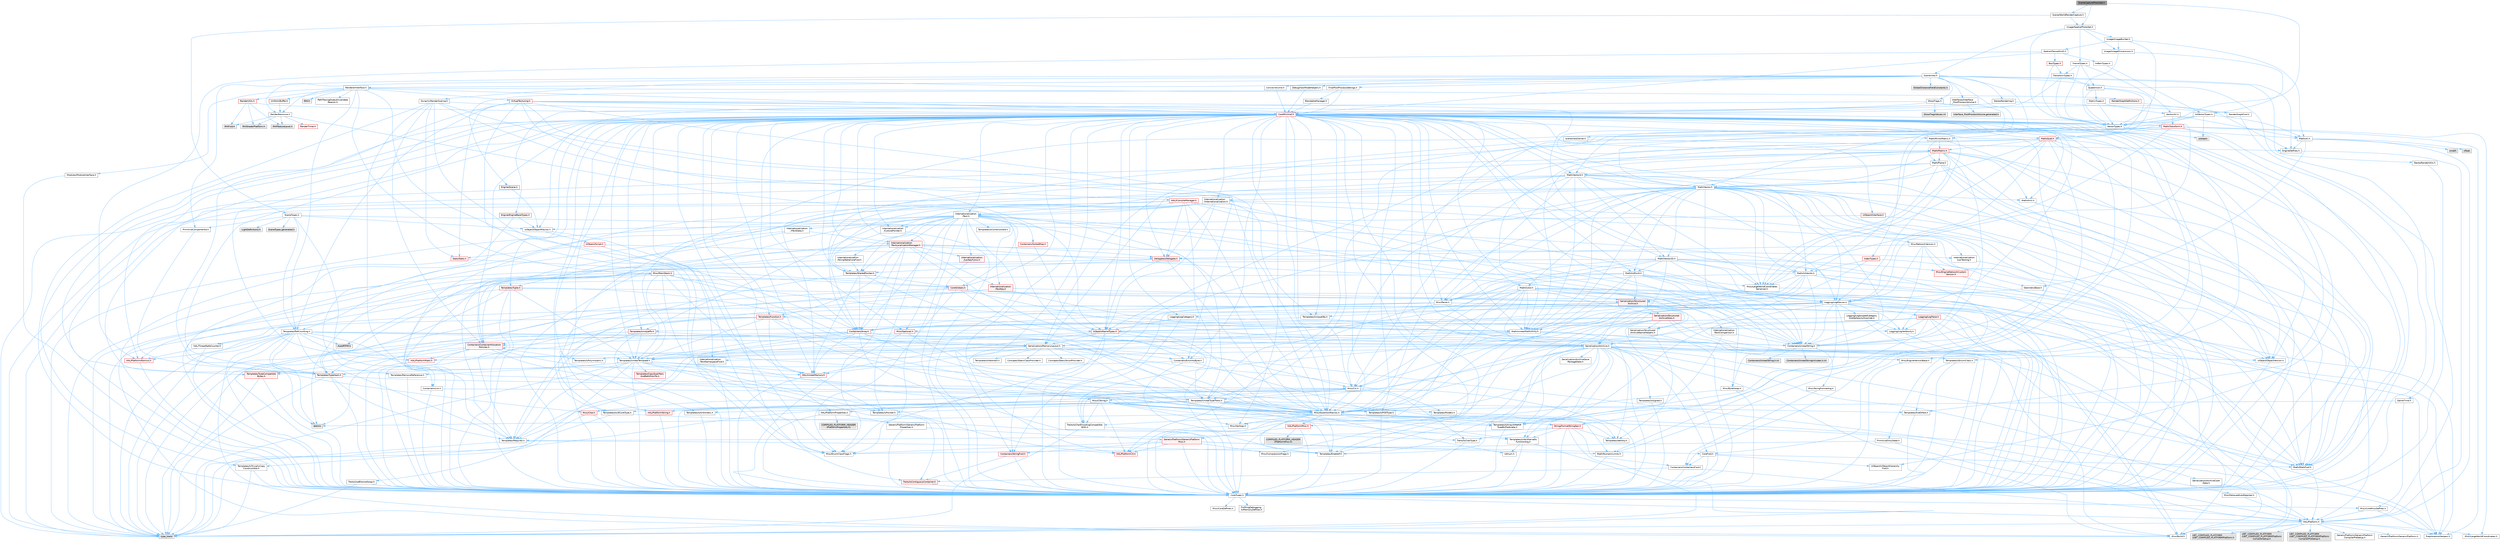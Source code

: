 digraph "SceneCapturePhotoSet.h"
{
 // INTERACTIVE_SVG=YES
 // LATEX_PDF_SIZE
  bgcolor="transparent";
  edge [fontname=Helvetica,fontsize=10,labelfontname=Helvetica,labelfontsize=10];
  node [fontname=Helvetica,fontsize=10,shape=box,height=0.2,width=0.4];
  Node1 [id="Node000001",label="SceneCapturePhotoSet.h",height=0.2,width=0.4,color="gray40", fillcolor="grey60", style="filled", fontcolor="black",tooltip=" "];
  Node1 -> Node2 [id="edge1_Node000001_Node000002",color="steelblue1",style="solid",tooltip=" "];
  Node2 [id="Node000002",label="VectorTypes.h",height=0.2,width=0.4,color="grey40", fillcolor="white", style="filled",URL="$d4/d5b/VectorTypes_8h.html",tooltip=" "];
  Node2 -> Node3 [id="edge2_Node000002_Node000003",color="steelblue1",style="solid",tooltip=" "];
  Node3 [id="Node000003",label="Math/Vector.h",height=0.2,width=0.4,color="grey40", fillcolor="white", style="filled",URL="$d6/dbe/Vector_8h.html",tooltip=" "];
  Node3 -> Node4 [id="edge3_Node000003_Node000004",color="steelblue1",style="solid",tooltip=" "];
  Node4 [id="Node000004",label="CoreTypes.h",height=0.2,width=0.4,color="grey40", fillcolor="white", style="filled",URL="$dc/dec/CoreTypes_8h.html",tooltip=" "];
  Node4 -> Node5 [id="edge4_Node000004_Node000005",color="steelblue1",style="solid",tooltip=" "];
  Node5 [id="Node000005",label="HAL/Platform.h",height=0.2,width=0.4,color="grey40", fillcolor="white", style="filled",URL="$d9/dd0/Platform_8h.html",tooltip=" "];
  Node5 -> Node6 [id="edge5_Node000005_Node000006",color="steelblue1",style="solid",tooltip=" "];
  Node6 [id="Node000006",label="Misc/Build.h",height=0.2,width=0.4,color="grey40", fillcolor="white", style="filled",URL="$d3/dbb/Build_8h.html",tooltip=" "];
  Node5 -> Node7 [id="edge6_Node000005_Node000007",color="steelblue1",style="solid",tooltip=" "];
  Node7 [id="Node000007",label="Misc/LargeWorldCoordinates.h",height=0.2,width=0.4,color="grey40", fillcolor="white", style="filled",URL="$d2/dcb/LargeWorldCoordinates_8h.html",tooltip=" "];
  Node5 -> Node8 [id="edge7_Node000005_Node000008",color="steelblue1",style="solid",tooltip=" "];
  Node8 [id="Node000008",label="type_traits",height=0.2,width=0.4,color="grey60", fillcolor="#E0E0E0", style="filled",tooltip=" "];
  Node5 -> Node9 [id="edge8_Node000005_Node000009",color="steelblue1",style="solid",tooltip=" "];
  Node9 [id="Node000009",label="PreprocessorHelpers.h",height=0.2,width=0.4,color="grey40", fillcolor="white", style="filled",URL="$db/ddb/PreprocessorHelpers_8h.html",tooltip=" "];
  Node5 -> Node10 [id="edge9_Node000005_Node000010",color="steelblue1",style="solid",tooltip=" "];
  Node10 [id="Node000010",label="UBT_COMPILED_PLATFORM\l/UBT_COMPILED_PLATFORMPlatform\lCompilerPreSetup.h",height=0.2,width=0.4,color="grey60", fillcolor="#E0E0E0", style="filled",tooltip=" "];
  Node5 -> Node11 [id="edge10_Node000005_Node000011",color="steelblue1",style="solid",tooltip=" "];
  Node11 [id="Node000011",label="GenericPlatform/GenericPlatform\lCompilerPreSetup.h",height=0.2,width=0.4,color="grey40", fillcolor="white", style="filled",URL="$d9/dc8/GenericPlatformCompilerPreSetup_8h.html",tooltip=" "];
  Node5 -> Node12 [id="edge11_Node000005_Node000012",color="steelblue1",style="solid",tooltip=" "];
  Node12 [id="Node000012",label="GenericPlatform/GenericPlatform.h",height=0.2,width=0.4,color="grey40", fillcolor="white", style="filled",URL="$d6/d84/GenericPlatform_8h.html",tooltip=" "];
  Node5 -> Node13 [id="edge12_Node000005_Node000013",color="steelblue1",style="solid",tooltip=" "];
  Node13 [id="Node000013",label="UBT_COMPILED_PLATFORM\l/UBT_COMPILED_PLATFORMPlatform.h",height=0.2,width=0.4,color="grey60", fillcolor="#E0E0E0", style="filled",tooltip=" "];
  Node5 -> Node14 [id="edge13_Node000005_Node000014",color="steelblue1",style="solid",tooltip=" "];
  Node14 [id="Node000014",label="UBT_COMPILED_PLATFORM\l/UBT_COMPILED_PLATFORMPlatform\lCompilerSetup.h",height=0.2,width=0.4,color="grey60", fillcolor="#E0E0E0", style="filled",tooltip=" "];
  Node4 -> Node15 [id="edge14_Node000004_Node000015",color="steelblue1",style="solid",tooltip=" "];
  Node15 [id="Node000015",label="ProfilingDebugging\l/UMemoryDefines.h",height=0.2,width=0.4,color="grey40", fillcolor="white", style="filled",URL="$d2/da2/UMemoryDefines_8h.html",tooltip=" "];
  Node4 -> Node16 [id="edge15_Node000004_Node000016",color="steelblue1",style="solid",tooltip=" "];
  Node16 [id="Node000016",label="Misc/CoreMiscDefines.h",height=0.2,width=0.4,color="grey40", fillcolor="white", style="filled",URL="$da/d38/CoreMiscDefines_8h.html",tooltip=" "];
  Node16 -> Node5 [id="edge16_Node000016_Node000005",color="steelblue1",style="solid",tooltip=" "];
  Node16 -> Node9 [id="edge17_Node000016_Node000009",color="steelblue1",style="solid",tooltip=" "];
  Node4 -> Node17 [id="edge18_Node000004_Node000017",color="steelblue1",style="solid",tooltip=" "];
  Node17 [id="Node000017",label="Misc/CoreDefines.h",height=0.2,width=0.4,color="grey40", fillcolor="white", style="filled",URL="$d3/dd2/CoreDefines_8h.html",tooltip=" "];
  Node3 -> Node18 [id="edge19_Node000003_Node000018",color="steelblue1",style="solid",tooltip=" "];
  Node18 [id="Node000018",label="Misc/AssertionMacros.h",height=0.2,width=0.4,color="grey40", fillcolor="white", style="filled",URL="$d0/dfa/AssertionMacros_8h.html",tooltip=" "];
  Node18 -> Node4 [id="edge20_Node000018_Node000004",color="steelblue1",style="solid",tooltip=" "];
  Node18 -> Node5 [id="edge21_Node000018_Node000005",color="steelblue1",style="solid",tooltip=" "];
  Node18 -> Node19 [id="edge22_Node000018_Node000019",color="steelblue1",style="solid",tooltip=" "];
  Node19 [id="Node000019",label="HAL/PlatformMisc.h",height=0.2,width=0.4,color="red", fillcolor="#FFF0F0", style="filled",URL="$d0/df5/PlatformMisc_8h.html",tooltip=" "];
  Node19 -> Node4 [id="edge23_Node000019_Node000004",color="steelblue1",style="solid",tooltip=" "];
  Node19 -> Node20 [id="edge24_Node000019_Node000020",color="steelblue1",style="solid",tooltip=" "];
  Node20 [id="Node000020",label="GenericPlatform/GenericPlatform\lMisc.h",height=0.2,width=0.4,color="red", fillcolor="#FFF0F0", style="filled",URL="$db/d9a/GenericPlatformMisc_8h.html",tooltip=" "];
  Node20 -> Node21 [id="edge25_Node000020_Node000021",color="steelblue1",style="solid",tooltip=" "];
  Node21 [id="Node000021",label="Containers/StringFwd.h",height=0.2,width=0.4,color="red", fillcolor="#FFF0F0", style="filled",URL="$df/d37/StringFwd_8h.html",tooltip=" "];
  Node21 -> Node4 [id="edge26_Node000021_Node000004",color="steelblue1",style="solid",tooltip=" "];
  Node21 -> Node24 [id="edge27_Node000021_Node000024",color="steelblue1",style="solid",tooltip=" "];
  Node24 [id="Node000024",label="Traits/IsContiguousContainer.h",height=0.2,width=0.4,color="red", fillcolor="#FFF0F0", style="filled",URL="$d5/d3c/IsContiguousContainer_8h.html",tooltip=" "];
  Node24 -> Node4 [id="edge28_Node000024_Node000004",color="steelblue1",style="solid",tooltip=" "];
  Node20 -> Node26 [id="edge29_Node000020_Node000026",color="steelblue1",style="solid",tooltip=" "];
  Node26 [id="Node000026",label="CoreFwd.h",height=0.2,width=0.4,color="grey40", fillcolor="white", style="filled",URL="$d1/d1e/CoreFwd_8h.html",tooltip=" "];
  Node26 -> Node4 [id="edge30_Node000026_Node000004",color="steelblue1",style="solid",tooltip=" "];
  Node26 -> Node27 [id="edge31_Node000026_Node000027",color="steelblue1",style="solid",tooltip=" "];
  Node27 [id="Node000027",label="Containers/ContainersFwd.h",height=0.2,width=0.4,color="grey40", fillcolor="white", style="filled",URL="$d4/d0a/ContainersFwd_8h.html",tooltip=" "];
  Node27 -> Node5 [id="edge32_Node000027_Node000005",color="steelblue1",style="solid",tooltip=" "];
  Node27 -> Node4 [id="edge33_Node000027_Node000004",color="steelblue1",style="solid",tooltip=" "];
  Node27 -> Node24 [id="edge34_Node000027_Node000024",color="steelblue1",style="solid",tooltip=" "];
  Node26 -> Node28 [id="edge35_Node000026_Node000028",color="steelblue1",style="solid",tooltip=" "];
  Node28 [id="Node000028",label="Math/MathFwd.h",height=0.2,width=0.4,color="grey40", fillcolor="white", style="filled",URL="$d2/d10/MathFwd_8h.html",tooltip=" "];
  Node28 -> Node5 [id="edge36_Node000028_Node000005",color="steelblue1",style="solid",tooltip=" "];
  Node26 -> Node29 [id="edge37_Node000026_Node000029",color="steelblue1",style="solid",tooltip=" "];
  Node29 [id="Node000029",label="UObject/UObjectHierarchy\lFwd.h",height=0.2,width=0.4,color="grey40", fillcolor="white", style="filled",URL="$d3/d13/UObjectHierarchyFwd_8h.html",tooltip=" "];
  Node20 -> Node4 [id="edge38_Node000020_Node000004",color="steelblue1",style="solid",tooltip=" "];
  Node20 -> Node31 [id="edge39_Node000020_Node000031",color="steelblue1",style="solid",tooltip=" "];
  Node31 [id="Node000031",label="HAL/PlatformCrt.h",height=0.2,width=0.4,color="red", fillcolor="#FFF0F0", style="filled",URL="$d8/d75/PlatformCrt_8h.html",tooltip=" "];
  Node20 -> Node41 [id="edge40_Node000020_Node000041",color="steelblue1",style="solid",tooltip=" "];
  Node41 [id="Node000041",label="Math/NumericLimits.h",height=0.2,width=0.4,color="grey40", fillcolor="white", style="filled",URL="$df/d1b/NumericLimits_8h.html",tooltip=" "];
  Node41 -> Node4 [id="edge41_Node000041_Node000004",color="steelblue1",style="solid",tooltip=" "];
  Node20 -> Node42 [id="edge42_Node000020_Node000042",color="steelblue1",style="solid",tooltip=" "];
  Node42 [id="Node000042",label="Misc/CompressionFlags.h",height=0.2,width=0.4,color="grey40", fillcolor="white", style="filled",URL="$d9/d76/CompressionFlags_8h.html",tooltip=" "];
  Node20 -> Node43 [id="edge43_Node000020_Node000043",color="steelblue1",style="solid",tooltip=" "];
  Node43 [id="Node000043",label="Misc/EnumClassFlags.h",height=0.2,width=0.4,color="grey40", fillcolor="white", style="filled",URL="$d8/de7/EnumClassFlags_8h.html",tooltip=" "];
  Node19 -> Node46 [id="edge44_Node000019_Node000046",color="steelblue1",style="solid",tooltip=" "];
  Node46 [id="Node000046",label="COMPILED_PLATFORM_HEADER\l(PlatformMisc.h)",height=0.2,width=0.4,color="grey60", fillcolor="#E0E0E0", style="filled",tooltip=" "];
  Node18 -> Node9 [id="edge45_Node000018_Node000009",color="steelblue1",style="solid",tooltip=" "];
  Node18 -> Node55 [id="edge46_Node000018_Node000055",color="steelblue1",style="solid",tooltip=" "];
  Node55 [id="Node000055",label="Templates/EnableIf.h",height=0.2,width=0.4,color="grey40", fillcolor="white", style="filled",URL="$d7/d60/EnableIf_8h.html",tooltip=" "];
  Node55 -> Node4 [id="edge47_Node000055_Node000004",color="steelblue1",style="solid",tooltip=" "];
  Node18 -> Node56 [id="edge48_Node000018_Node000056",color="steelblue1",style="solid",tooltip=" "];
  Node56 [id="Node000056",label="Templates/IsArrayOrRefOf\lTypeByPredicate.h",height=0.2,width=0.4,color="grey40", fillcolor="white", style="filled",URL="$d6/da1/IsArrayOrRefOfTypeByPredicate_8h.html",tooltip=" "];
  Node56 -> Node4 [id="edge49_Node000056_Node000004",color="steelblue1",style="solid",tooltip=" "];
  Node18 -> Node57 [id="edge50_Node000018_Node000057",color="steelblue1",style="solid",tooltip=" "];
  Node57 [id="Node000057",label="Templates/IsValidVariadic\lFunctionArg.h",height=0.2,width=0.4,color="grey40", fillcolor="white", style="filled",URL="$d0/dc8/IsValidVariadicFunctionArg_8h.html",tooltip=" "];
  Node57 -> Node4 [id="edge51_Node000057_Node000004",color="steelblue1",style="solid",tooltip=" "];
  Node57 -> Node58 [id="edge52_Node000057_Node000058",color="steelblue1",style="solid",tooltip=" "];
  Node58 [id="Node000058",label="IsEnum.h",height=0.2,width=0.4,color="grey40", fillcolor="white", style="filled",URL="$d4/de5/IsEnum_8h.html",tooltip=" "];
  Node57 -> Node8 [id="edge53_Node000057_Node000008",color="steelblue1",style="solid",tooltip=" "];
  Node18 -> Node59 [id="edge54_Node000018_Node000059",color="steelblue1",style="solid",tooltip=" "];
  Node59 [id="Node000059",label="Traits/IsCharEncodingCompatible\lWith.h",height=0.2,width=0.4,color="grey40", fillcolor="white", style="filled",URL="$df/dd1/IsCharEncodingCompatibleWith_8h.html",tooltip=" "];
  Node59 -> Node8 [id="edge55_Node000059_Node000008",color="steelblue1",style="solid",tooltip=" "];
  Node59 -> Node60 [id="edge56_Node000059_Node000060",color="steelblue1",style="solid",tooltip=" "];
  Node60 [id="Node000060",label="Traits/IsCharType.h",height=0.2,width=0.4,color="grey40", fillcolor="white", style="filled",URL="$db/d51/IsCharType_8h.html",tooltip=" "];
  Node60 -> Node4 [id="edge57_Node000060_Node000004",color="steelblue1",style="solid",tooltip=" "];
  Node18 -> Node61 [id="edge58_Node000018_Node000061",color="steelblue1",style="solid",tooltip=" "];
  Node61 [id="Node000061",label="Misc/VarArgs.h",height=0.2,width=0.4,color="grey40", fillcolor="white", style="filled",URL="$d5/d6f/VarArgs_8h.html",tooltip=" "];
  Node61 -> Node4 [id="edge59_Node000061_Node000004",color="steelblue1",style="solid",tooltip=" "];
  Node18 -> Node62 [id="edge60_Node000018_Node000062",color="steelblue1",style="solid",tooltip=" "];
  Node62 [id="Node000062",label="String/FormatStringSan.h",height=0.2,width=0.4,color="red", fillcolor="#FFF0F0", style="filled",URL="$d3/d8b/FormatStringSan_8h.html",tooltip=" "];
  Node62 -> Node8 [id="edge61_Node000062_Node000008",color="steelblue1",style="solid",tooltip=" "];
  Node62 -> Node4 [id="edge62_Node000062_Node000004",color="steelblue1",style="solid",tooltip=" "];
  Node62 -> Node63 [id="edge63_Node000062_Node000063",color="steelblue1",style="solid",tooltip=" "];
  Node63 [id="Node000063",label="Templates/Requires.h",height=0.2,width=0.4,color="grey40", fillcolor="white", style="filled",URL="$dc/d96/Requires_8h.html",tooltip=" "];
  Node63 -> Node55 [id="edge64_Node000063_Node000055",color="steelblue1",style="solid",tooltip=" "];
  Node63 -> Node8 [id="edge65_Node000063_Node000008",color="steelblue1",style="solid",tooltip=" "];
  Node62 -> Node64 [id="edge66_Node000062_Node000064",color="steelblue1",style="solid",tooltip=" "];
  Node64 [id="Node000064",label="Templates/Identity.h",height=0.2,width=0.4,color="grey40", fillcolor="white", style="filled",URL="$d0/dd5/Identity_8h.html",tooltip=" "];
  Node62 -> Node57 [id="edge67_Node000062_Node000057",color="steelblue1",style="solid",tooltip=" "];
  Node62 -> Node60 [id="edge68_Node000062_Node000060",color="steelblue1",style="solid",tooltip=" "];
  Node62 -> Node27 [id="edge69_Node000062_Node000027",color="steelblue1",style="solid",tooltip=" "];
  Node18 -> Node68 [id="edge70_Node000018_Node000068",color="steelblue1",style="solid",tooltip=" "];
  Node68 [id="Node000068",label="atomic",height=0.2,width=0.4,color="grey60", fillcolor="#E0E0E0", style="filled",tooltip=" "];
  Node3 -> Node28 [id="edge71_Node000003_Node000028",color="steelblue1",style="solid",tooltip=" "];
  Node3 -> Node41 [id="edge72_Node000003_Node000041",color="steelblue1",style="solid",tooltip=" "];
  Node3 -> Node69 [id="edge73_Node000003_Node000069",color="steelblue1",style="solid",tooltip=" "];
  Node69 [id="Node000069",label="Misc/Crc.h",height=0.2,width=0.4,color="grey40", fillcolor="white", style="filled",URL="$d4/dd2/Crc_8h.html",tooltip=" "];
  Node69 -> Node4 [id="edge74_Node000069_Node000004",color="steelblue1",style="solid",tooltip=" "];
  Node69 -> Node70 [id="edge75_Node000069_Node000070",color="steelblue1",style="solid",tooltip=" "];
  Node70 [id="Node000070",label="HAL/PlatformString.h",height=0.2,width=0.4,color="red", fillcolor="#FFF0F0", style="filled",URL="$db/db5/PlatformString_8h.html",tooltip=" "];
  Node70 -> Node4 [id="edge76_Node000070_Node000004",color="steelblue1",style="solid",tooltip=" "];
  Node69 -> Node18 [id="edge77_Node000069_Node000018",color="steelblue1",style="solid",tooltip=" "];
  Node69 -> Node72 [id="edge78_Node000069_Node000072",color="steelblue1",style="solid",tooltip=" "];
  Node72 [id="Node000072",label="Misc/CString.h",height=0.2,width=0.4,color="grey40", fillcolor="white", style="filled",URL="$d2/d49/CString_8h.html",tooltip=" "];
  Node72 -> Node4 [id="edge79_Node000072_Node000004",color="steelblue1",style="solid",tooltip=" "];
  Node72 -> Node31 [id="edge80_Node000072_Node000031",color="steelblue1",style="solid",tooltip=" "];
  Node72 -> Node70 [id="edge81_Node000072_Node000070",color="steelblue1",style="solid",tooltip=" "];
  Node72 -> Node18 [id="edge82_Node000072_Node000018",color="steelblue1",style="solid",tooltip=" "];
  Node72 -> Node73 [id="edge83_Node000072_Node000073",color="steelblue1",style="solid",tooltip=" "];
  Node73 [id="Node000073",label="Misc/Char.h",height=0.2,width=0.4,color="red", fillcolor="#FFF0F0", style="filled",URL="$d0/d58/Char_8h.html",tooltip=" "];
  Node73 -> Node4 [id="edge84_Node000073_Node000004",color="steelblue1",style="solid",tooltip=" "];
  Node73 -> Node8 [id="edge85_Node000073_Node000008",color="steelblue1",style="solid",tooltip=" "];
  Node72 -> Node61 [id="edge86_Node000072_Node000061",color="steelblue1",style="solid",tooltip=" "];
  Node72 -> Node56 [id="edge87_Node000072_Node000056",color="steelblue1",style="solid",tooltip=" "];
  Node72 -> Node57 [id="edge88_Node000072_Node000057",color="steelblue1",style="solid",tooltip=" "];
  Node72 -> Node59 [id="edge89_Node000072_Node000059",color="steelblue1",style="solid",tooltip=" "];
  Node69 -> Node73 [id="edge90_Node000069_Node000073",color="steelblue1",style="solid",tooltip=" "];
  Node69 -> Node77 [id="edge91_Node000069_Node000077",color="steelblue1",style="solid",tooltip=" "];
  Node77 [id="Node000077",label="Templates/UnrealTypeTraits.h",height=0.2,width=0.4,color="grey40", fillcolor="white", style="filled",URL="$d2/d2d/UnrealTypeTraits_8h.html",tooltip=" "];
  Node77 -> Node4 [id="edge92_Node000077_Node000004",color="steelblue1",style="solid",tooltip=" "];
  Node77 -> Node78 [id="edge93_Node000077_Node000078",color="steelblue1",style="solid",tooltip=" "];
  Node78 [id="Node000078",label="Templates/IsPointer.h",height=0.2,width=0.4,color="grey40", fillcolor="white", style="filled",URL="$d7/d05/IsPointer_8h.html",tooltip=" "];
  Node78 -> Node4 [id="edge94_Node000078_Node000004",color="steelblue1",style="solid",tooltip=" "];
  Node77 -> Node18 [id="edge95_Node000077_Node000018",color="steelblue1",style="solid",tooltip=" "];
  Node77 -> Node79 [id="edge96_Node000077_Node000079",color="steelblue1",style="solid",tooltip=" "];
  Node79 [id="Node000079",label="Templates/AndOrNot.h",height=0.2,width=0.4,color="grey40", fillcolor="white", style="filled",URL="$db/d0a/AndOrNot_8h.html",tooltip=" "];
  Node79 -> Node4 [id="edge97_Node000079_Node000004",color="steelblue1",style="solid",tooltip=" "];
  Node77 -> Node55 [id="edge98_Node000077_Node000055",color="steelblue1",style="solid",tooltip=" "];
  Node77 -> Node80 [id="edge99_Node000077_Node000080",color="steelblue1",style="solid",tooltip=" "];
  Node80 [id="Node000080",label="Templates/IsArithmetic.h",height=0.2,width=0.4,color="grey40", fillcolor="white", style="filled",URL="$d2/d5d/IsArithmetic_8h.html",tooltip=" "];
  Node80 -> Node4 [id="edge100_Node000080_Node000004",color="steelblue1",style="solid",tooltip=" "];
  Node77 -> Node58 [id="edge101_Node000077_Node000058",color="steelblue1",style="solid",tooltip=" "];
  Node77 -> Node81 [id="edge102_Node000077_Node000081",color="steelblue1",style="solid",tooltip=" "];
  Node81 [id="Node000081",label="Templates/Models.h",height=0.2,width=0.4,color="grey40", fillcolor="white", style="filled",URL="$d3/d0c/Models_8h.html",tooltip=" "];
  Node81 -> Node64 [id="edge103_Node000081_Node000064",color="steelblue1",style="solid",tooltip=" "];
  Node77 -> Node82 [id="edge104_Node000077_Node000082",color="steelblue1",style="solid",tooltip=" "];
  Node82 [id="Node000082",label="Templates/IsPODType.h",height=0.2,width=0.4,color="grey40", fillcolor="white", style="filled",URL="$d7/db1/IsPODType_8h.html",tooltip=" "];
  Node82 -> Node4 [id="edge105_Node000082_Node000004",color="steelblue1",style="solid",tooltip=" "];
  Node77 -> Node83 [id="edge106_Node000077_Node000083",color="steelblue1",style="solid",tooltip=" "];
  Node83 [id="Node000083",label="Templates/IsUECoreType.h",height=0.2,width=0.4,color="grey40", fillcolor="white", style="filled",URL="$d1/db8/IsUECoreType_8h.html",tooltip=" "];
  Node83 -> Node4 [id="edge107_Node000083_Node000004",color="steelblue1",style="solid",tooltip=" "];
  Node83 -> Node8 [id="edge108_Node000083_Node000008",color="steelblue1",style="solid",tooltip=" "];
  Node77 -> Node84 [id="edge109_Node000077_Node000084",color="steelblue1",style="solid",tooltip=" "];
  Node84 [id="Node000084",label="Templates/IsTriviallyCopy\lConstructible.h",height=0.2,width=0.4,color="grey40", fillcolor="white", style="filled",URL="$d3/d78/IsTriviallyCopyConstructible_8h.html",tooltip=" "];
  Node84 -> Node4 [id="edge110_Node000084_Node000004",color="steelblue1",style="solid",tooltip=" "];
  Node84 -> Node8 [id="edge111_Node000084_Node000008",color="steelblue1",style="solid",tooltip=" "];
  Node69 -> Node60 [id="edge112_Node000069_Node000060",color="steelblue1",style="solid",tooltip=" "];
  Node3 -> Node85 [id="edge113_Node000003_Node000085",color="steelblue1",style="solid",tooltip=" "];
  Node85 [id="Node000085",label="Math/UnrealMathUtility.h",height=0.2,width=0.4,color="grey40", fillcolor="white", style="filled",URL="$db/db8/UnrealMathUtility_8h.html",tooltip=" "];
  Node85 -> Node4 [id="edge114_Node000085_Node000004",color="steelblue1",style="solid",tooltip=" "];
  Node85 -> Node18 [id="edge115_Node000085_Node000018",color="steelblue1",style="solid",tooltip=" "];
  Node85 -> Node86 [id="edge116_Node000085_Node000086",color="steelblue1",style="solid",tooltip=" "];
  Node86 [id="Node000086",label="HAL/PlatformMath.h",height=0.2,width=0.4,color="red", fillcolor="#FFF0F0", style="filled",URL="$dc/d53/PlatformMath_8h.html",tooltip=" "];
  Node86 -> Node4 [id="edge117_Node000086_Node000004",color="steelblue1",style="solid",tooltip=" "];
  Node85 -> Node28 [id="edge118_Node000085_Node000028",color="steelblue1",style="solid",tooltip=" "];
  Node85 -> Node64 [id="edge119_Node000085_Node000064",color="steelblue1",style="solid",tooltip=" "];
  Node85 -> Node63 [id="edge120_Node000085_Node000063",color="steelblue1",style="solid",tooltip=" "];
  Node3 -> Node97 [id="edge121_Node000003_Node000097",color="steelblue1",style="solid",tooltip=" "];
  Node97 [id="Node000097",label="Containers/UnrealString.h",height=0.2,width=0.4,color="grey40", fillcolor="white", style="filled",URL="$d5/dba/UnrealString_8h.html",tooltip=" "];
  Node97 -> Node98 [id="edge122_Node000097_Node000098",color="steelblue1",style="solid",tooltip=" "];
  Node98 [id="Node000098",label="Containers/UnrealStringIncludes.h.inl",height=0.2,width=0.4,color="grey60", fillcolor="#E0E0E0", style="filled",tooltip=" "];
  Node97 -> Node99 [id="edge123_Node000097_Node000099",color="steelblue1",style="solid",tooltip=" "];
  Node99 [id="Node000099",label="Containers/UnrealString.h.inl",height=0.2,width=0.4,color="grey60", fillcolor="#E0E0E0", style="filled",tooltip=" "];
  Node97 -> Node100 [id="edge124_Node000097_Node000100",color="steelblue1",style="solid",tooltip=" "];
  Node100 [id="Node000100",label="Misc/StringFormatArg.h",height=0.2,width=0.4,color="grey40", fillcolor="white", style="filled",URL="$d2/d16/StringFormatArg_8h.html",tooltip=" "];
  Node100 -> Node27 [id="edge125_Node000100_Node000027",color="steelblue1",style="solid",tooltip=" "];
  Node3 -> Node101 [id="edge126_Node000003_Node000101",color="steelblue1",style="solid",tooltip=" "];
  Node101 [id="Node000101",label="Misc/Parse.h",height=0.2,width=0.4,color="grey40", fillcolor="white", style="filled",URL="$dc/d71/Parse_8h.html",tooltip=" "];
  Node101 -> Node21 [id="edge127_Node000101_Node000021",color="steelblue1",style="solid",tooltip=" "];
  Node101 -> Node97 [id="edge128_Node000101_Node000097",color="steelblue1",style="solid",tooltip=" "];
  Node101 -> Node4 [id="edge129_Node000101_Node000004",color="steelblue1",style="solid",tooltip=" "];
  Node101 -> Node31 [id="edge130_Node000101_Node000031",color="steelblue1",style="solid",tooltip=" "];
  Node101 -> Node6 [id="edge131_Node000101_Node000006",color="steelblue1",style="solid",tooltip=" "];
  Node101 -> Node43 [id="edge132_Node000101_Node000043",color="steelblue1",style="solid",tooltip=" "];
  Node101 -> Node102 [id="edge133_Node000101_Node000102",color="steelblue1",style="solid",tooltip=" "];
  Node102 [id="Node000102",label="Templates/Function.h",height=0.2,width=0.4,color="red", fillcolor="#FFF0F0", style="filled",URL="$df/df5/Function_8h.html",tooltip=" "];
  Node102 -> Node4 [id="edge134_Node000102_Node000004",color="steelblue1",style="solid",tooltip=" "];
  Node102 -> Node18 [id="edge135_Node000102_Node000018",color="steelblue1",style="solid",tooltip=" "];
  Node102 -> Node105 [id="edge136_Node000102_Node000105",color="steelblue1",style="solid",tooltip=" "];
  Node105 [id="Node000105",label="HAL/UnrealMemory.h",height=0.2,width=0.4,color="red", fillcolor="#FFF0F0", style="filled",URL="$d9/d96/UnrealMemory_8h.html",tooltip=" "];
  Node105 -> Node4 [id="edge137_Node000105_Node000004",color="steelblue1",style="solid",tooltip=" "];
  Node105 -> Node78 [id="edge138_Node000105_Node000078",color="steelblue1",style="solid",tooltip=" "];
  Node102 -> Node77 [id="edge139_Node000102_Node000077",color="steelblue1",style="solid",tooltip=" "];
  Node102 -> Node122 [id="edge140_Node000102_Node000122",color="steelblue1",style="solid",tooltip=" "];
  Node122 [id="Node000122",label="Templates/UnrealTemplate.h",height=0.2,width=0.4,color="grey40", fillcolor="white", style="filled",URL="$d4/d24/UnrealTemplate_8h.html",tooltip=" "];
  Node122 -> Node4 [id="edge141_Node000122_Node000004",color="steelblue1",style="solid",tooltip=" "];
  Node122 -> Node78 [id="edge142_Node000122_Node000078",color="steelblue1",style="solid",tooltip=" "];
  Node122 -> Node105 [id="edge143_Node000122_Node000105",color="steelblue1",style="solid",tooltip=" "];
  Node122 -> Node123 [id="edge144_Node000122_Node000123",color="steelblue1",style="solid",tooltip=" "];
  Node123 [id="Node000123",label="Templates/CopyQualifiers\lAndRefsFromTo.h",height=0.2,width=0.4,color="red", fillcolor="#FFF0F0", style="filled",URL="$d3/db3/CopyQualifiersAndRefsFromTo_8h.html",tooltip=" "];
  Node122 -> Node77 [id="edge145_Node000122_Node000077",color="steelblue1",style="solid",tooltip=" "];
  Node122 -> Node89 [id="edge146_Node000122_Node000089",color="steelblue1",style="solid",tooltip=" "];
  Node89 [id="Node000089",label="Templates/RemoveReference.h",height=0.2,width=0.4,color="grey40", fillcolor="white", style="filled",URL="$da/dbe/RemoveReference_8h.html",tooltip=" "];
  Node89 -> Node4 [id="edge147_Node000089_Node000004",color="steelblue1",style="solid",tooltip=" "];
  Node122 -> Node63 [id="edge148_Node000122_Node000063",color="steelblue1",style="solid",tooltip=" "];
  Node122 -> Node94 [id="edge149_Node000122_Node000094",color="steelblue1",style="solid",tooltip=" "];
  Node94 [id="Node000094",label="Templates/TypeCompatible\lBytes.h",height=0.2,width=0.4,color="red", fillcolor="#FFF0F0", style="filled",URL="$df/d0a/TypeCompatibleBytes_8h.html",tooltip=" "];
  Node94 -> Node4 [id="edge150_Node000094_Node000004",color="steelblue1",style="solid",tooltip=" "];
  Node94 -> Node8 [id="edge151_Node000094_Node000008",color="steelblue1",style="solid",tooltip=" "];
  Node122 -> Node64 [id="edge152_Node000122_Node000064",color="steelblue1",style="solid",tooltip=" "];
  Node122 -> Node24 [id="edge153_Node000122_Node000024",color="steelblue1",style="solid",tooltip=" "];
  Node122 -> Node125 [id="edge154_Node000122_Node000125",color="steelblue1",style="solid",tooltip=" "];
  Node125 [id="Node000125",label="Traits/UseBitwiseSwap.h",height=0.2,width=0.4,color="grey40", fillcolor="white", style="filled",URL="$db/df3/UseBitwiseSwap_8h.html",tooltip=" "];
  Node125 -> Node4 [id="edge155_Node000125_Node000004",color="steelblue1",style="solid",tooltip=" "];
  Node125 -> Node8 [id="edge156_Node000125_Node000008",color="steelblue1",style="solid",tooltip=" "];
  Node122 -> Node8 [id="edge157_Node000122_Node000008",color="steelblue1",style="solid",tooltip=" "];
  Node102 -> Node63 [id="edge158_Node000102_Node000063",color="steelblue1",style="solid",tooltip=" "];
  Node102 -> Node85 [id="edge159_Node000102_Node000085",color="steelblue1",style="solid",tooltip=" "];
  Node102 -> Node8 [id="edge160_Node000102_Node000008",color="steelblue1",style="solid",tooltip=" "];
  Node3 -> Node126 [id="edge161_Node000003_Node000126",color="steelblue1",style="solid",tooltip=" "];
  Node126 [id="Node000126",label="Misc/LargeWorldCoordinates\lSerializer.h",height=0.2,width=0.4,color="grey40", fillcolor="white", style="filled",URL="$d7/df9/LargeWorldCoordinatesSerializer_8h.html",tooltip=" "];
  Node126 -> Node127 [id="edge162_Node000126_Node000127",color="steelblue1",style="solid",tooltip=" "];
  Node127 [id="Node000127",label="UObject/NameTypes.h",height=0.2,width=0.4,color="red", fillcolor="#FFF0F0", style="filled",URL="$d6/d35/NameTypes_8h.html",tooltip=" "];
  Node127 -> Node4 [id="edge163_Node000127_Node000004",color="steelblue1",style="solid",tooltip=" "];
  Node127 -> Node18 [id="edge164_Node000127_Node000018",color="steelblue1",style="solid",tooltip=" "];
  Node127 -> Node105 [id="edge165_Node000127_Node000105",color="steelblue1",style="solid",tooltip=" "];
  Node127 -> Node77 [id="edge166_Node000127_Node000077",color="steelblue1",style="solid",tooltip=" "];
  Node127 -> Node122 [id="edge167_Node000127_Node000122",color="steelblue1",style="solid",tooltip=" "];
  Node127 -> Node97 [id="edge168_Node000127_Node000097",color="steelblue1",style="solid",tooltip=" "];
  Node127 -> Node21 [id="edge169_Node000127_Node000021",color="steelblue1",style="solid",tooltip=" "];
  Node127 -> Node152 [id="edge170_Node000127_Node000152",color="steelblue1",style="solid",tooltip=" "];
  Node152 [id="Node000152",label="Serialization/MemoryLayout.h",height=0.2,width=0.4,color="grey40", fillcolor="white", style="filled",URL="$d7/d66/MemoryLayout_8h.html",tooltip=" "];
  Node152 -> Node153 [id="edge171_Node000152_Node000153",color="steelblue1",style="solid",tooltip=" "];
  Node153 [id="Node000153",label="Concepts/StaticClassProvider.h",height=0.2,width=0.4,color="grey40", fillcolor="white", style="filled",URL="$dd/d83/StaticClassProvider_8h.html",tooltip=" "];
  Node152 -> Node154 [id="edge172_Node000152_Node000154",color="steelblue1",style="solid",tooltip=" "];
  Node154 [id="Node000154",label="Concepts/StaticStructProvider.h",height=0.2,width=0.4,color="grey40", fillcolor="white", style="filled",URL="$d5/d77/StaticStructProvider_8h.html",tooltip=" "];
  Node152 -> Node155 [id="edge173_Node000152_Node000155",color="steelblue1",style="solid",tooltip=" "];
  Node155 [id="Node000155",label="Containers/EnumAsByte.h",height=0.2,width=0.4,color="grey40", fillcolor="white", style="filled",URL="$d6/d9a/EnumAsByte_8h.html",tooltip=" "];
  Node155 -> Node4 [id="edge174_Node000155_Node000004",color="steelblue1",style="solid",tooltip=" "];
  Node155 -> Node82 [id="edge175_Node000155_Node000082",color="steelblue1",style="solid",tooltip=" "];
  Node155 -> Node156 [id="edge176_Node000155_Node000156",color="steelblue1",style="solid",tooltip=" "];
  Node156 [id="Node000156",label="Templates/TypeHash.h",height=0.2,width=0.4,color="red", fillcolor="#FFF0F0", style="filled",URL="$d1/d62/TypeHash_8h.html",tooltip=" "];
  Node156 -> Node4 [id="edge177_Node000156_Node000004",color="steelblue1",style="solid",tooltip=" "];
  Node156 -> Node63 [id="edge178_Node000156_Node000063",color="steelblue1",style="solid",tooltip=" "];
  Node156 -> Node69 [id="edge179_Node000156_Node000069",color="steelblue1",style="solid",tooltip=" "];
  Node156 -> Node8 [id="edge180_Node000156_Node000008",color="steelblue1",style="solid",tooltip=" "];
  Node152 -> Node21 [id="edge181_Node000152_Node000021",color="steelblue1",style="solid",tooltip=" "];
  Node152 -> Node105 [id="edge182_Node000152_Node000105",color="steelblue1",style="solid",tooltip=" "];
  Node152 -> Node158 [id="edge183_Node000152_Node000158",color="steelblue1",style="solid",tooltip=" "];
  Node158 [id="Node000158",label="Misc/DelayedAutoRegister.h",height=0.2,width=0.4,color="grey40", fillcolor="white", style="filled",URL="$d1/dda/DelayedAutoRegister_8h.html",tooltip=" "];
  Node158 -> Node5 [id="edge184_Node000158_Node000005",color="steelblue1",style="solid",tooltip=" "];
  Node152 -> Node55 [id="edge185_Node000152_Node000055",color="steelblue1",style="solid",tooltip=" "];
  Node152 -> Node159 [id="edge186_Node000152_Node000159",color="steelblue1",style="solid",tooltip=" "];
  Node159 [id="Node000159",label="Templates/IsAbstract.h",height=0.2,width=0.4,color="grey40", fillcolor="white", style="filled",URL="$d8/db7/IsAbstract_8h.html",tooltip=" "];
  Node152 -> Node134 [id="edge187_Node000152_Node000134",color="steelblue1",style="solid",tooltip=" "];
  Node134 [id="Node000134",label="Templates/IsPolymorphic.h",height=0.2,width=0.4,color="grey40", fillcolor="white", style="filled",URL="$dc/d20/IsPolymorphic_8h.html",tooltip=" "];
  Node152 -> Node81 [id="edge188_Node000152_Node000081",color="steelblue1",style="solid",tooltip=" "];
  Node152 -> Node122 [id="edge189_Node000152_Node000122",color="steelblue1",style="solid",tooltip=" "];
  Node126 -> Node150 [id="edge190_Node000126_Node000150",color="steelblue1",style="solid",tooltip=" "];
  Node150 [id="Node000150",label="UObject/ObjectVersion.h",height=0.2,width=0.4,color="grey40", fillcolor="white", style="filled",URL="$da/d63/ObjectVersion_8h.html",tooltip=" "];
  Node150 -> Node4 [id="edge191_Node000150_Node000004",color="steelblue1",style="solid",tooltip=" "];
  Node126 -> Node186 [id="edge192_Node000126_Node000186",color="steelblue1",style="solid",tooltip=" "];
  Node186 [id="Node000186",label="Serialization/Structured\lArchive.h",height=0.2,width=0.4,color="red", fillcolor="#FFF0F0", style="filled",URL="$d9/d1e/StructuredArchive_8h.html",tooltip=" "];
  Node186 -> Node136 [id="edge193_Node000186_Node000136",color="steelblue1",style="solid",tooltip=" "];
  Node136 [id="Node000136",label="Containers/Array.h",height=0.2,width=0.4,color="red", fillcolor="#FFF0F0", style="filled",URL="$df/dd0/Array_8h.html",tooltip=" "];
  Node136 -> Node4 [id="edge194_Node000136_Node000004",color="steelblue1",style="solid",tooltip=" "];
  Node136 -> Node18 [id="edge195_Node000136_Node000018",color="steelblue1",style="solid",tooltip=" "];
  Node136 -> Node105 [id="edge196_Node000136_Node000105",color="steelblue1",style="solid",tooltip=" "];
  Node136 -> Node77 [id="edge197_Node000136_Node000077",color="steelblue1",style="solid",tooltip=" "];
  Node136 -> Node122 [id="edge198_Node000136_Node000122",color="steelblue1",style="solid",tooltip=" "];
  Node136 -> Node132 [id="edge199_Node000136_Node000132",color="steelblue1",style="solid",tooltip=" "];
  Node132 [id="Node000132",label="Containers/ContainerAllocation\lPolicies.h",height=0.2,width=0.4,color="red", fillcolor="#FFF0F0", style="filled",URL="$d7/dff/ContainerAllocationPolicies_8h.html",tooltip=" "];
  Node132 -> Node4 [id="edge200_Node000132_Node000004",color="steelblue1",style="solid",tooltip=" "];
  Node132 -> Node132 [id="edge201_Node000132_Node000132",color="steelblue1",style="solid",tooltip=" "];
  Node132 -> Node86 [id="edge202_Node000132_Node000086",color="steelblue1",style="solid",tooltip=" "];
  Node132 -> Node105 [id="edge203_Node000132_Node000105",color="steelblue1",style="solid",tooltip=" "];
  Node132 -> Node41 [id="edge204_Node000132_Node000041",color="steelblue1",style="solid",tooltip=" "];
  Node132 -> Node18 [id="edge205_Node000132_Node000018",color="steelblue1",style="solid",tooltip=" "];
  Node132 -> Node134 [id="edge206_Node000132_Node000134",color="steelblue1",style="solid",tooltip=" "];
  Node132 -> Node94 [id="edge207_Node000132_Node000094",color="steelblue1",style="solid",tooltip=" "];
  Node132 -> Node8 [id="edge208_Node000132_Node000008",color="steelblue1",style="solid",tooltip=" "];
  Node136 -> Node141 [id="edge209_Node000136_Node000141",color="steelblue1",style="solid",tooltip=" "];
  Node141 [id="Node000141",label="Serialization/Archive.h",height=0.2,width=0.4,color="grey40", fillcolor="white", style="filled",URL="$d7/d3b/Archive_8h.html",tooltip=" "];
  Node141 -> Node26 [id="edge210_Node000141_Node000026",color="steelblue1",style="solid",tooltip=" "];
  Node141 -> Node4 [id="edge211_Node000141_Node000004",color="steelblue1",style="solid",tooltip=" "];
  Node141 -> Node142 [id="edge212_Node000141_Node000142",color="steelblue1",style="solid",tooltip=" "];
  Node142 [id="Node000142",label="HAL/PlatformProperties.h",height=0.2,width=0.4,color="grey40", fillcolor="white", style="filled",URL="$d9/db0/PlatformProperties_8h.html",tooltip=" "];
  Node142 -> Node4 [id="edge213_Node000142_Node000004",color="steelblue1",style="solid",tooltip=" "];
  Node142 -> Node143 [id="edge214_Node000142_Node000143",color="steelblue1",style="solid",tooltip=" "];
  Node143 [id="Node000143",label="GenericPlatform/GenericPlatform\lProperties.h",height=0.2,width=0.4,color="grey40", fillcolor="white", style="filled",URL="$d2/dcd/GenericPlatformProperties_8h.html",tooltip=" "];
  Node143 -> Node4 [id="edge215_Node000143_Node000004",color="steelblue1",style="solid",tooltip=" "];
  Node143 -> Node20 [id="edge216_Node000143_Node000020",color="steelblue1",style="solid",tooltip=" "];
  Node142 -> Node144 [id="edge217_Node000142_Node000144",color="steelblue1",style="solid",tooltip=" "];
  Node144 [id="Node000144",label="COMPILED_PLATFORM_HEADER\l(PlatformProperties.h)",height=0.2,width=0.4,color="grey60", fillcolor="#E0E0E0", style="filled",tooltip=" "];
  Node141 -> Node145 [id="edge218_Node000141_Node000145",color="steelblue1",style="solid",tooltip=" "];
  Node145 [id="Node000145",label="Internationalization\l/TextNamespaceFwd.h",height=0.2,width=0.4,color="grey40", fillcolor="white", style="filled",URL="$d8/d97/TextNamespaceFwd_8h.html",tooltip=" "];
  Node145 -> Node4 [id="edge219_Node000145_Node000004",color="steelblue1",style="solid",tooltip=" "];
  Node141 -> Node28 [id="edge220_Node000141_Node000028",color="steelblue1",style="solid",tooltip=" "];
  Node141 -> Node18 [id="edge221_Node000141_Node000018",color="steelblue1",style="solid",tooltip=" "];
  Node141 -> Node6 [id="edge222_Node000141_Node000006",color="steelblue1",style="solid",tooltip=" "];
  Node141 -> Node42 [id="edge223_Node000141_Node000042",color="steelblue1",style="solid",tooltip=" "];
  Node141 -> Node146 [id="edge224_Node000141_Node000146",color="steelblue1",style="solid",tooltip=" "];
  Node146 [id="Node000146",label="Misc/EngineVersionBase.h",height=0.2,width=0.4,color="grey40", fillcolor="white", style="filled",URL="$d5/d2b/EngineVersionBase_8h.html",tooltip=" "];
  Node146 -> Node4 [id="edge225_Node000146_Node000004",color="steelblue1",style="solid",tooltip=" "];
  Node141 -> Node61 [id="edge226_Node000141_Node000061",color="steelblue1",style="solid",tooltip=" "];
  Node141 -> Node147 [id="edge227_Node000141_Node000147",color="steelblue1",style="solid",tooltip=" "];
  Node147 [id="Node000147",label="Serialization/ArchiveCook\lData.h",height=0.2,width=0.4,color="grey40", fillcolor="white", style="filled",URL="$dc/db6/ArchiveCookData_8h.html",tooltip=" "];
  Node147 -> Node5 [id="edge228_Node000147_Node000005",color="steelblue1",style="solid",tooltip=" "];
  Node141 -> Node148 [id="edge229_Node000141_Node000148",color="steelblue1",style="solid",tooltip=" "];
  Node148 [id="Node000148",label="Serialization/ArchiveSave\lPackageData.h",height=0.2,width=0.4,color="grey40", fillcolor="white", style="filled",URL="$d1/d37/ArchiveSavePackageData_8h.html",tooltip=" "];
  Node141 -> Node55 [id="edge230_Node000141_Node000055",color="steelblue1",style="solid",tooltip=" "];
  Node141 -> Node56 [id="edge231_Node000141_Node000056",color="steelblue1",style="solid",tooltip=" "];
  Node141 -> Node149 [id="edge232_Node000141_Node000149",color="steelblue1",style="solid",tooltip=" "];
  Node149 [id="Node000149",label="Templates/IsEnumClass.h",height=0.2,width=0.4,color="grey40", fillcolor="white", style="filled",URL="$d7/d15/IsEnumClass_8h.html",tooltip=" "];
  Node149 -> Node4 [id="edge233_Node000149_Node000004",color="steelblue1",style="solid",tooltip=" "];
  Node149 -> Node79 [id="edge234_Node000149_Node000079",color="steelblue1",style="solid",tooltip=" "];
  Node141 -> Node92 [id="edge235_Node000141_Node000092",color="steelblue1",style="solid",tooltip=" "];
  Node92 [id="Node000092",label="Templates/IsSigned.h",height=0.2,width=0.4,color="grey40", fillcolor="white", style="filled",URL="$d8/dd8/IsSigned_8h.html",tooltip=" "];
  Node92 -> Node4 [id="edge236_Node000092_Node000004",color="steelblue1",style="solid",tooltip=" "];
  Node141 -> Node57 [id="edge237_Node000141_Node000057",color="steelblue1",style="solid",tooltip=" "];
  Node141 -> Node122 [id="edge238_Node000141_Node000122",color="steelblue1",style="solid",tooltip=" "];
  Node141 -> Node59 [id="edge239_Node000141_Node000059",color="steelblue1",style="solid",tooltip=" "];
  Node141 -> Node150 [id="edge240_Node000141_Node000150",color="steelblue1",style="solid",tooltip=" "];
  Node136 -> Node63 [id="edge241_Node000136_Node000063",color="steelblue1",style="solid",tooltip=" "];
  Node136 -> Node8 [id="edge242_Node000136_Node000008",color="steelblue1",style="solid",tooltip=" "];
  Node186 -> Node132 [id="edge243_Node000186_Node000132",color="steelblue1",style="solid",tooltip=" "];
  Node186 -> Node4 [id="edge244_Node000186_Node000004",color="steelblue1",style="solid",tooltip=" "];
  Node186 -> Node6 [id="edge245_Node000186_Node000006",color="steelblue1",style="solid",tooltip=" "];
  Node186 -> Node141 [id="edge246_Node000186_Node000141",color="steelblue1",style="solid",tooltip=" "];
  Node186 -> Node189 [id="edge247_Node000186_Node000189",color="steelblue1",style="solid",tooltip=" "];
  Node189 [id="Node000189",label="Serialization/Structured\lArchiveNameHelpers.h",height=0.2,width=0.4,color="grey40", fillcolor="white", style="filled",URL="$d0/d7b/StructuredArchiveNameHelpers_8h.html",tooltip=" "];
  Node189 -> Node4 [id="edge248_Node000189_Node000004",color="steelblue1",style="solid",tooltip=" "];
  Node189 -> Node64 [id="edge249_Node000189_Node000064",color="steelblue1",style="solid",tooltip=" "];
  Node186 -> Node193 [id="edge250_Node000186_Node000193",color="steelblue1",style="solid",tooltip=" "];
  Node193 [id="Node000193",label="Serialization/Structured\lArchiveSlots.h",height=0.2,width=0.4,color="red", fillcolor="#FFF0F0", style="filled",URL="$d2/d87/StructuredArchiveSlots_8h.html",tooltip=" "];
  Node193 -> Node136 [id="edge251_Node000193_Node000136",color="steelblue1",style="solid",tooltip=" "];
  Node193 -> Node4 [id="edge252_Node000193_Node000004",color="steelblue1",style="solid",tooltip=" "];
  Node193 -> Node6 [id="edge253_Node000193_Node000006",color="steelblue1",style="solid",tooltip=" "];
  Node193 -> Node194 [id="edge254_Node000193_Node000194",color="steelblue1",style="solid",tooltip=" "];
  Node194 [id="Node000194",label="Misc/Optional.h",height=0.2,width=0.4,color="red", fillcolor="#FFF0F0", style="filled",URL="$d2/dae/Optional_8h.html",tooltip=" "];
  Node194 -> Node4 [id="edge255_Node000194_Node000004",color="steelblue1",style="solid",tooltip=" "];
  Node194 -> Node18 [id="edge256_Node000194_Node000018",color="steelblue1",style="solid",tooltip=" "];
  Node194 -> Node122 [id="edge257_Node000194_Node000122",color="steelblue1",style="solid",tooltip=" "];
  Node194 -> Node141 [id="edge258_Node000194_Node000141",color="steelblue1",style="solid",tooltip=" "];
  Node193 -> Node141 [id="edge259_Node000193_Node000141",color="steelblue1",style="solid",tooltip=" "];
  Node193 -> Node189 [id="edge260_Node000193_Node000189",color="steelblue1",style="solid",tooltip=" "];
  Node193 -> Node55 [id="edge261_Node000193_Node000055",color="steelblue1",style="solid",tooltip=" "];
  Node193 -> Node149 [id="edge262_Node000193_Node000149",color="steelblue1",style="solid",tooltip=" "];
  Node186 -> Node197 [id="edge263_Node000186_Node000197",color="steelblue1",style="solid",tooltip=" "];
  Node197 [id="Node000197",label="Templates/UniqueObj.h",height=0.2,width=0.4,color="grey40", fillcolor="white", style="filled",URL="$da/d95/UniqueObj_8h.html",tooltip=" "];
  Node197 -> Node4 [id="edge264_Node000197_Node000004",color="steelblue1",style="solid",tooltip=" "];
  Node197 -> Node198 [id="edge265_Node000197_Node000198",color="steelblue1",style="solid",tooltip=" "];
  Node198 [id="Node000198",label="Templates/UniquePtr.h",height=0.2,width=0.4,color="red", fillcolor="#FFF0F0", style="filled",URL="$de/d1a/UniquePtr_8h.html",tooltip=" "];
  Node198 -> Node4 [id="edge266_Node000198_Node000004",color="steelblue1",style="solid",tooltip=" "];
  Node198 -> Node122 [id="edge267_Node000198_Node000122",color="steelblue1",style="solid",tooltip=" "];
  Node198 -> Node63 [id="edge268_Node000198_Node000063",color="steelblue1",style="solid",tooltip=" "];
  Node198 -> Node152 [id="edge269_Node000198_Node000152",color="steelblue1",style="solid",tooltip=" "];
  Node198 -> Node8 [id="edge270_Node000198_Node000008",color="steelblue1",style="solid",tooltip=" "];
  Node3 -> Node201 [id="edge271_Node000003_Node000201",color="steelblue1",style="solid",tooltip=" "];
  Node201 [id="Node000201",label="Misc/NetworkVersion.h",height=0.2,width=0.4,color="grey40", fillcolor="white", style="filled",URL="$d7/d4b/NetworkVersion_8h.html",tooltip=" "];
  Node201 -> Node97 [id="edge272_Node000201_Node000097",color="steelblue1",style="solid",tooltip=" "];
  Node201 -> Node4 [id="edge273_Node000201_Node000004",color="steelblue1",style="solid",tooltip=" "];
  Node201 -> Node202 [id="edge274_Node000201_Node000202",color="steelblue1",style="solid",tooltip=" "];
  Node202 [id="Node000202",label="Delegates/Delegate.h",height=0.2,width=0.4,color="red", fillcolor="#FFF0F0", style="filled",URL="$d4/d80/Delegate_8h.html",tooltip=" "];
  Node202 -> Node4 [id="edge275_Node000202_Node000004",color="steelblue1",style="solid",tooltip=" "];
  Node202 -> Node18 [id="edge276_Node000202_Node000018",color="steelblue1",style="solid",tooltip=" "];
  Node202 -> Node127 [id="edge277_Node000202_Node000127",color="steelblue1",style="solid",tooltip=" "];
  Node202 -> Node203 [id="edge278_Node000202_Node000203",color="steelblue1",style="solid",tooltip=" "];
  Node203 [id="Node000203",label="Templates/SharedPointer.h",height=0.2,width=0.4,color="red", fillcolor="#FFF0F0", style="filled",URL="$d2/d17/SharedPointer_8h.html",tooltip=" "];
  Node203 -> Node4 [id="edge279_Node000203_Node000004",color="steelblue1",style="solid",tooltip=" "];
  Node203 -> Node18 [id="edge280_Node000203_Node000018",color="steelblue1",style="solid",tooltip=" "];
  Node203 -> Node105 [id="edge281_Node000203_Node000105",color="steelblue1",style="solid",tooltip=" "];
  Node203 -> Node136 [id="edge282_Node000203_Node000136",color="steelblue1",style="solid",tooltip=" "];
  Node203 -> Node217 [id="edge283_Node000203_Node000217",color="steelblue1",style="solid",tooltip=" "];
  Node217 [id="Node000217",label="CoreGlobals.h",height=0.2,width=0.4,color="red", fillcolor="#FFF0F0", style="filled",URL="$d5/d8c/CoreGlobals_8h.html",tooltip=" "];
  Node217 -> Node97 [id="edge284_Node000217_Node000097",color="steelblue1",style="solid",tooltip=" "];
  Node217 -> Node4 [id="edge285_Node000217_Node000004",color="steelblue1",style="solid",tooltip=" "];
  Node217 -> Node221 [id="edge286_Node000217_Node000221",color="steelblue1",style="solid",tooltip=" "];
  Node221 [id="Node000221",label="Logging/LogMacros.h",height=0.2,width=0.4,color="grey40", fillcolor="white", style="filled",URL="$d0/d16/LogMacros_8h.html",tooltip=" "];
  Node221 -> Node97 [id="edge287_Node000221_Node000097",color="steelblue1",style="solid",tooltip=" "];
  Node221 -> Node4 [id="edge288_Node000221_Node000004",color="steelblue1",style="solid",tooltip=" "];
  Node221 -> Node9 [id="edge289_Node000221_Node000009",color="steelblue1",style="solid",tooltip=" "];
  Node221 -> Node222 [id="edge290_Node000221_Node000222",color="steelblue1",style="solid",tooltip=" "];
  Node222 [id="Node000222",label="Logging/LogCategory.h",height=0.2,width=0.4,color="grey40", fillcolor="white", style="filled",URL="$d9/d36/LogCategory_8h.html",tooltip=" "];
  Node222 -> Node4 [id="edge291_Node000222_Node000004",color="steelblue1",style="solid",tooltip=" "];
  Node222 -> Node110 [id="edge292_Node000222_Node000110",color="steelblue1",style="solid",tooltip=" "];
  Node110 [id="Node000110",label="Logging/LogVerbosity.h",height=0.2,width=0.4,color="grey40", fillcolor="white", style="filled",URL="$d2/d8f/LogVerbosity_8h.html",tooltip=" "];
  Node110 -> Node4 [id="edge293_Node000110_Node000004",color="steelblue1",style="solid",tooltip=" "];
  Node222 -> Node127 [id="edge294_Node000222_Node000127",color="steelblue1",style="solid",tooltip=" "];
  Node221 -> Node223 [id="edge295_Node000221_Node000223",color="steelblue1",style="solid",tooltip=" "];
  Node223 [id="Node000223",label="Logging/LogScopedCategory\lAndVerbosityOverride.h",height=0.2,width=0.4,color="grey40", fillcolor="white", style="filled",URL="$de/dba/LogScopedCategoryAndVerbosityOverride_8h.html",tooltip=" "];
  Node223 -> Node4 [id="edge296_Node000223_Node000004",color="steelblue1",style="solid",tooltip=" "];
  Node223 -> Node110 [id="edge297_Node000223_Node000110",color="steelblue1",style="solid",tooltip=" "];
  Node223 -> Node127 [id="edge298_Node000223_Node000127",color="steelblue1",style="solid",tooltip=" "];
  Node221 -> Node224 [id="edge299_Node000221_Node000224",color="steelblue1",style="solid",tooltip=" "];
  Node224 [id="Node000224",label="Logging/LogTrace.h",height=0.2,width=0.4,color="red", fillcolor="#FFF0F0", style="filled",URL="$d5/d91/LogTrace_8h.html",tooltip=" "];
  Node224 -> Node4 [id="edge300_Node000224_Node000004",color="steelblue1",style="solid",tooltip=" "];
  Node224 -> Node136 [id="edge301_Node000224_Node000136",color="steelblue1",style="solid",tooltip=" "];
  Node224 -> Node9 [id="edge302_Node000224_Node000009",color="steelblue1",style="solid",tooltip=" "];
  Node224 -> Node110 [id="edge303_Node000224_Node000110",color="steelblue1",style="solid",tooltip=" "];
  Node224 -> Node6 [id="edge304_Node000224_Node000006",color="steelblue1",style="solid",tooltip=" "];
  Node224 -> Node56 [id="edge305_Node000224_Node000056",color="steelblue1",style="solid",tooltip=" "];
  Node224 -> Node59 [id="edge306_Node000224_Node000059",color="steelblue1",style="solid",tooltip=" "];
  Node221 -> Node110 [id="edge307_Node000221_Node000110",color="steelblue1",style="solid",tooltip=" "];
  Node221 -> Node18 [id="edge308_Node000221_Node000018",color="steelblue1",style="solid",tooltip=" "];
  Node221 -> Node6 [id="edge309_Node000221_Node000006",color="steelblue1",style="solid",tooltip=" "];
  Node221 -> Node61 [id="edge310_Node000221_Node000061",color="steelblue1",style="solid",tooltip=" "];
  Node221 -> Node62 [id="edge311_Node000221_Node000062",color="steelblue1",style="solid",tooltip=" "];
  Node221 -> Node55 [id="edge312_Node000221_Node000055",color="steelblue1",style="solid",tooltip=" "];
  Node221 -> Node56 [id="edge313_Node000221_Node000056",color="steelblue1",style="solid",tooltip=" "];
  Node221 -> Node57 [id="edge314_Node000221_Node000057",color="steelblue1",style="solid",tooltip=" "];
  Node221 -> Node59 [id="edge315_Node000221_Node000059",color="steelblue1",style="solid",tooltip=" "];
  Node221 -> Node8 [id="edge316_Node000221_Node000008",color="steelblue1",style="solid",tooltip=" "];
  Node217 -> Node6 [id="edge317_Node000217_Node000006",color="steelblue1",style="solid",tooltip=" "];
  Node217 -> Node43 [id="edge318_Node000217_Node000043",color="steelblue1",style="solid",tooltip=" "];
  Node217 -> Node127 [id="edge319_Node000217_Node000127",color="steelblue1",style="solid",tooltip=" "];
  Node217 -> Node68 [id="edge320_Node000217_Node000068",color="steelblue1",style="solid",tooltip=" "];
  Node202 -> Node227 [id="edge321_Node000202_Node000227",color="steelblue1",style="solid",tooltip=" "];
  Node227 [id="Node000227",label="AutoRTFM.h",height=0.2,width=0.4,color="grey60", fillcolor="#E0E0E0", style="filled",tooltip=" "];
  Node201 -> Node221 [id="edge322_Node000201_Node000221",color="steelblue1",style="solid",tooltip=" "];
  Node201 -> Node247 [id="edge323_Node000201_Node000247",color="steelblue1",style="solid",tooltip=" "];
  Node247 [id="Node000247",label="Misc/EngineNetworkCustom\lVersion.h",height=0.2,width=0.4,color="red", fillcolor="#FFF0F0", style="filled",URL="$da/da3/EngineNetworkCustomVersion_8h.html",tooltip=" "];
  Node247 -> Node4 [id="edge324_Node000247_Node000004",color="steelblue1",style="solid",tooltip=" "];
  Node3 -> Node250 [id="edge325_Node000003_Node000250",color="steelblue1",style="solid",tooltip=" "];
  Node250 [id="Node000250",label="Math/Color.h",height=0.2,width=0.4,color="grey40", fillcolor="white", style="filled",URL="$dd/dac/Color_8h.html",tooltip=" "];
  Node250 -> Node136 [id="edge326_Node000250_Node000136",color="steelblue1",style="solid",tooltip=" "];
  Node250 -> Node97 [id="edge327_Node000250_Node000097",color="steelblue1",style="solid",tooltip=" "];
  Node250 -> Node4 [id="edge328_Node000250_Node000004",color="steelblue1",style="solid",tooltip=" "];
  Node250 -> Node9 [id="edge329_Node000250_Node000009",color="steelblue1",style="solid",tooltip=" "];
  Node250 -> Node28 [id="edge330_Node000250_Node000028",color="steelblue1",style="solid",tooltip=" "];
  Node250 -> Node85 [id="edge331_Node000250_Node000085",color="steelblue1",style="solid",tooltip=" "];
  Node250 -> Node18 [id="edge332_Node000250_Node000018",color="steelblue1",style="solid",tooltip=" "];
  Node250 -> Node69 [id="edge333_Node000250_Node000069",color="steelblue1",style="solid",tooltip=" "];
  Node250 -> Node101 [id="edge334_Node000250_Node000101",color="steelblue1",style="solid",tooltip=" "];
  Node250 -> Node141 [id="edge335_Node000250_Node000141",color="steelblue1",style="solid",tooltip=" "];
  Node250 -> Node152 [id="edge336_Node000250_Node000152",color="steelblue1",style="solid",tooltip=" "];
  Node250 -> Node186 [id="edge337_Node000250_Node000186",color="steelblue1",style="solid",tooltip=" "];
  Node250 -> Node189 [id="edge338_Node000250_Node000189",color="steelblue1",style="solid",tooltip=" "];
  Node250 -> Node193 [id="edge339_Node000250_Node000193",color="steelblue1",style="solid",tooltip=" "];
  Node3 -> Node251 [id="edge340_Node000003_Node000251",color="steelblue1",style="solid",tooltip=" "];
  Node251 [id="Node000251",label="Math/IntPoint.h",height=0.2,width=0.4,color="grey40", fillcolor="white", style="filled",URL="$d3/df7/IntPoint_8h.html",tooltip=" "];
  Node251 -> Node4 [id="edge341_Node000251_Node000004",color="steelblue1",style="solid",tooltip=" "];
  Node251 -> Node18 [id="edge342_Node000251_Node000018",color="steelblue1",style="solid",tooltip=" "];
  Node251 -> Node101 [id="edge343_Node000251_Node000101",color="steelblue1",style="solid",tooltip=" "];
  Node251 -> Node28 [id="edge344_Node000251_Node000028",color="steelblue1",style="solid",tooltip=" "];
  Node251 -> Node85 [id="edge345_Node000251_Node000085",color="steelblue1",style="solid",tooltip=" "];
  Node251 -> Node97 [id="edge346_Node000251_Node000097",color="steelblue1",style="solid",tooltip=" "];
  Node251 -> Node186 [id="edge347_Node000251_Node000186",color="steelblue1",style="solid",tooltip=" "];
  Node251 -> Node156 [id="edge348_Node000251_Node000156",color="steelblue1",style="solid",tooltip=" "];
  Node251 -> Node126 [id="edge349_Node000251_Node000126",color="steelblue1",style="solid",tooltip=" "];
  Node3 -> Node221 [id="edge350_Node000003_Node000221",color="steelblue1",style="solid",tooltip=" "];
  Node3 -> Node252 [id="edge351_Node000003_Node000252",color="steelblue1",style="solid",tooltip=" "];
  Node252 [id="Node000252",label="Math/Vector2D.h",height=0.2,width=0.4,color="grey40", fillcolor="white", style="filled",URL="$d3/db0/Vector2D_8h.html",tooltip=" "];
  Node252 -> Node4 [id="edge352_Node000252_Node000004",color="steelblue1",style="solid",tooltip=" "];
  Node252 -> Node28 [id="edge353_Node000252_Node000028",color="steelblue1",style="solid",tooltip=" "];
  Node252 -> Node18 [id="edge354_Node000252_Node000018",color="steelblue1",style="solid",tooltip=" "];
  Node252 -> Node69 [id="edge355_Node000252_Node000069",color="steelblue1",style="solid",tooltip=" "];
  Node252 -> Node85 [id="edge356_Node000252_Node000085",color="steelblue1",style="solid",tooltip=" "];
  Node252 -> Node97 [id="edge357_Node000252_Node000097",color="steelblue1",style="solid",tooltip=" "];
  Node252 -> Node101 [id="edge358_Node000252_Node000101",color="steelblue1",style="solid",tooltip=" "];
  Node252 -> Node126 [id="edge359_Node000252_Node000126",color="steelblue1",style="solid",tooltip=" "];
  Node252 -> Node247 [id="edge360_Node000252_Node000247",color="steelblue1",style="solid",tooltip=" "];
  Node252 -> Node251 [id="edge361_Node000252_Node000251",color="steelblue1",style="solid",tooltip=" "];
  Node252 -> Node221 [id="edge362_Node000252_Node000221",color="steelblue1",style="solid",tooltip=" "];
  Node252 -> Node8 [id="edge363_Node000252_Node000008",color="steelblue1",style="solid",tooltip=" "];
  Node3 -> Node253 [id="edge364_Node000003_Node000253",color="steelblue1",style="solid",tooltip=" "];
  Node253 [id="Node000253",label="Misc/ByteSwap.h",height=0.2,width=0.4,color="grey40", fillcolor="white", style="filled",URL="$dc/dd7/ByteSwap_8h.html",tooltip=" "];
  Node253 -> Node4 [id="edge365_Node000253_Node000004",color="steelblue1",style="solid",tooltip=" "];
  Node253 -> Node31 [id="edge366_Node000253_Node000031",color="steelblue1",style="solid",tooltip=" "];
  Node3 -> Node254 [id="edge367_Node000003_Node000254",color="steelblue1",style="solid",tooltip=" "];
  Node254 [id="Node000254",label="Internationalization\l/Text.h",height=0.2,width=0.4,color="grey40", fillcolor="white", style="filled",URL="$d6/d35/Text_8h.html",tooltip=" "];
  Node254 -> Node4 [id="edge368_Node000254_Node000004",color="steelblue1",style="solid",tooltip=" "];
  Node254 -> Node48 [id="edge369_Node000254_Node000048",color="steelblue1",style="solid",tooltip=" "];
  Node48 [id="Node000048",label="HAL/PlatformAtomics.h",height=0.2,width=0.4,color="red", fillcolor="#FFF0F0", style="filled",URL="$d3/d36/PlatformAtomics_8h.html",tooltip=" "];
  Node48 -> Node4 [id="edge370_Node000048_Node000004",color="steelblue1",style="solid",tooltip=" "];
  Node254 -> Node18 [id="edge371_Node000254_Node000018",color="steelblue1",style="solid",tooltip=" "];
  Node254 -> Node43 [id="edge372_Node000254_Node000043",color="steelblue1",style="solid",tooltip=" "];
  Node254 -> Node77 [id="edge373_Node000254_Node000077",color="steelblue1",style="solid",tooltip=" "];
  Node254 -> Node136 [id="edge374_Node000254_Node000136",color="steelblue1",style="solid",tooltip=" "];
  Node254 -> Node97 [id="edge375_Node000254_Node000097",color="steelblue1",style="solid",tooltip=" "];
  Node254 -> Node255 [id="edge376_Node000254_Node000255",color="steelblue1",style="solid",tooltip=" "];
  Node255 [id="Node000255",label="Containers/SortedMap.h",height=0.2,width=0.4,color="red", fillcolor="#FFF0F0", style="filled",URL="$d1/dcf/SortedMap_8h.html",tooltip=" "];
  Node255 -> Node127 [id="edge377_Node000255_Node000127",color="steelblue1",style="solid",tooltip=" "];
  Node254 -> Node155 [id="edge378_Node000254_Node000155",color="steelblue1",style="solid",tooltip=" "];
  Node254 -> Node203 [id="edge379_Node000254_Node000203",color="steelblue1",style="solid",tooltip=" "];
  Node254 -> Node256 [id="edge380_Node000254_Node000256",color="steelblue1",style="solid",tooltip=" "];
  Node256 [id="Node000256",label="Internationalization\l/TextKey.h",height=0.2,width=0.4,color="red", fillcolor="#FFF0F0", style="filled",URL="$d8/d4a/TextKey_8h.html",tooltip=" "];
  Node256 -> Node4 [id="edge381_Node000256_Node000004",color="steelblue1",style="solid",tooltip=" "];
  Node256 -> Node156 [id="edge382_Node000256_Node000156",color="steelblue1",style="solid",tooltip=" "];
  Node256 -> Node97 [id="edge383_Node000256_Node000097",color="steelblue1",style="solid",tooltip=" "];
  Node256 -> Node186 [id="edge384_Node000256_Node000186",color="steelblue1",style="solid",tooltip=" "];
  Node254 -> Node257 [id="edge385_Node000254_Node000257",color="steelblue1",style="solid",tooltip=" "];
  Node257 [id="Node000257",label="Internationalization\l/LocKeyFuncs.h",height=0.2,width=0.4,color="red", fillcolor="#FFF0F0", style="filled",URL="$dd/d46/LocKeyFuncs_8h.html",tooltip=" "];
  Node257 -> Node4 [id="edge386_Node000257_Node000004",color="steelblue1",style="solid",tooltip=" "];
  Node254 -> Node258 [id="edge387_Node000254_Node000258",color="steelblue1",style="solid",tooltip=" "];
  Node258 [id="Node000258",label="Internationalization\l/CulturePointer.h",height=0.2,width=0.4,color="grey40", fillcolor="white", style="filled",URL="$d6/dbe/CulturePointer_8h.html",tooltip=" "];
  Node258 -> Node4 [id="edge388_Node000258_Node000004",color="steelblue1",style="solid",tooltip=" "];
  Node258 -> Node203 [id="edge389_Node000258_Node000203",color="steelblue1",style="solid",tooltip=" "];
  Node254 -> Node259 [id="edge390_Node000254_Node000259",color="steelblue1",style="solid",tooltip=" "];
  Node259 [id="Node000259",label="Internationalization\l/TextComparison.h",height=0.2,width=0.4,color="grey40", fillcolor="white", style="filled",URL="$d7/ddc/TextComparison_8h.html",tooltip=" "];
  Node259 -> Node4 [id="edge391_Node000259_Node000004",color="steelblue1",style="solid",tooltip=" "];
  Node259 -> Node97 [id="edge392_Node000259_Node000097",color="steelblue1",style="solid",tooltip=" "];
  Node254 -> Node260 [id="edge393_Node000254_Node000260",color="steelblue1",style="solid",tooltip=" "];
  Node260 [id="Node000260",label="Internationalization\l/TextLocalizationManager.h",height=0.2,width=0.4,color="red", fillcolor="#FFF0F0", style="filled",URL="$d5/d2e/TextLocalizationManager_8h.html",tooltip=" "];
  Node260 -> Node136 [id="edge394_Node000260_Node000136",color="steelblue1",style="solid",tooltip=" "];
  Node260 -> Node132 [id="edge395_Node000260_Node000132",color="steelblue1",style="solid",tooltip=" "];
  Node260 -> Node97 [id="edge396_Node000260_Node000097",color="steelblue1",style="solid",tooltip=" "];
  Node260 -> Node4 [id="edge397_Node000260_Node000004",color="steelblue1",style="solid",tooltip=" "];
  Node260 -> Node202 [id="edge398_Node000260_Node000202",color="steelblue1",style="solid",tooltip=" "];
  Node260 -> Node257 [id="edge399_Node000260_Node000257",color="steelblue1",style="solid",tooltip=" "];
  Node260 -> Node263 [id="edge400_Node000260_Node000263",color="steelblue1",style="solid",tooltip=" "];
  Node263 [id="Node000263",label="Internationalization\l/LocTesting.h",height=0.2,width=0.4,color="grey40", fillcolor="white", style="filled",URL="$df/d3b/LocTesting_8h.html",tooltip=" "];
  Node263 -> Node6 [id="edge401_Node000263_Node000006",color="steelblue1",style="solid",tooltip=" "];
  Node260 -> Node256 [id="edge402_Node000260_Node000256",color="steelblue1",style="solid",tooltip=" "];
  Node260 -> Node69 [id="edge403_Node000260_Node000069",color="steelblue1",style="solid",tooltip=" "];
  Node260 -> Node43 [id="edge404_Node000260_Node000043",color="steelblue1",style="solid",tooltip=" "];
  Node260 -> Node102 [id="edge405_Node000260_Node000102",color="steelblue1",style="solid",tooltip=" "];
  Node260 -> Node203 [id="edge406_Node000260_Node000203",color="steelblue1",style="solid",tooltip=" "];
  Node260 -> Node68 [id="edge407_Node000260_Node000068",color="steelblue1",style="solid",tooltip=" "];
  Node254 -> Node265 [id="edge408_Node000254_Node000265",color="steelblue1",style="solid",tooltip=" "];
  Node265 [id="Node000265",label="Internationalization\l/StringTableCoreFwd.h",height=0.2,width=0.4,color="grey40", fillcolor="white", style="filled",URL="$d2/d42/StringTableCoreFwd_8h.html",tooltip=" "];
  Node265 -> Node4 [id="edge409_Node000265_Node000004",color="steelblue1",style="solid",tooltip=" "];
  Node265 -> Node203 [id="edge410_Node000265_Node000203",color="steelblue1",style="solid",tooltip=" "];
  Node254 -> Node266 [id="edge411_Node000254_Node000266",color="steelblue1",style="solid",tooltip=" "];
  Node266 [id="Node000266",label="Internationalization\l/ITextData.h",height=0.2,width=0.4,color="grey40", fillcolor="white", style="filled",URL="$d5/dbd/ITextData_8h.html",tooltip=" "];
  Node266 -> Node4 [id="edge412_Node000266_Node000004",color="steelblue1",style="solid",tooltip=" "];
  Node266 -> Node260 [id="edge413_Node000266_Node000260",color="steelblue1",style="solid",tooltip=" "];
  Node266 -> Node262 [id="edge414_Node000266_Node000262",color="steelblue1",style="solid",tooltip=" "];
  Node262 [id="Node000262",label="Templates/RefCounting.h",height=0.2,width=0.4,color="grey40", fillcolor="white", style="filled",URL="$d4/d7e/RefCounting_8h.html",tooltip=" "];
  Node262 -> Node4 [id="edge415_Node000262_Node000004",color="steelblue1",style="solid",tooltip=" "];
  Node262 -> Node227 [id="edge416_Node000262_Node000227",color="steelblue1",style="solid",tooltip=" "];
  Node262 -> Node48 [id="edge417_Node000262_Node000048",color="steelblue1",style="solid",tooltip=" "];
  Node262 -> Node9 [id="edge418_Node000262_Node000009",color="steelblue1",style="solid",tooltip=" "];
  Node262 -> Node112 [id="edge419_Node000262_Node000112",color="steelblue1",style="solid",tooltip=" "];
  Node112 [id="Node000112",label="HAL/ThreadSafeCounter.h",height=0.2,width=0.4,color="grey40", fillcolor="white", style="filled",URL="$dc/dc9/ThreadSafeCounter_8h.html",tooltip=" "];
  Node112 -> Node4 [id="edge420_Node000112_Node000004",color="steelblue1",style="solid",tooltip=" "];
  Node112 -> Node48 [id="edge421_Node000112_Node000048",color="steelblue1",style="solid",tooltip=" "];
  Node262 -> Node18 [id="edge422_Node000262_Node000018",color="steelblue1",style="solid",tooltip=" "];
  Node262 -> Node6 [id="edge423_Node000262_Node000006",color="steelblue1",style="solid",tooltip=" "];
  Node262 -> Node141 [id="edge424_Node000262_Node000141",color="steelblue1",style="solid",tooltip=" "];
  Node262 -> Node152 [id="edge425_Node000262_Node000152",color="steelblue1",style="solid",tooltip=" "];
  Node262 -> Node63 [id="edge426_Node000262_Node000063",color="steelblue1",style="solid",tooltip=" "];
  Node262 -> Node156 [id="edge427_Node000262_Node000156",color="steelblue1",style="solid",tooltip=" "];
  Node262 -> Node122 [id="edge428_Node000262_Node000122",color="steelblue1",style="solid",tooltip=" "];
  Node262 -> Node68 [id="edge429_Node000262_Node000068",color="steelblue1",style="solid",tooltip=" "];
  Node262 -> Node8 [id="edge430_Node000262_Node000008",color="steelblue1",style="solid",tooltip=" "];
  Node254 -> Node194 [id="edge431_Node000254_Node000194",color="steelblue1",style="solid",tooltip=" "];
  Node254 -> Node198 [id="edge432_Node000254_Node000198",color="steelblue1",style="solid",tooltip=" "];
  Node254 -> Node267 [id="edge433_Node000254_Node000267",color="steelblue1",style="solid",tooltip=" "];
  Node267 [id="Node000267",label="Templates/IsConstructible.h",height=0.2,width=0.4,color="grey40", fillcolor="white", style="filled",URL="$da/df1/IsConstructible_8h.html",tooltip=" "];
  Node254 -> Node63 [id="edge434_Node000254_Node000063",color="steelblue1",style="solid",tooltip=" "];
  Node254 -> Node8 [id="edge435_Node000254_Node000008",color="steelblue1",style="solid",tooltip=" "];
  Node3 -> Node268 [id="edge436_Node000003_Node000268",color="steelblue1",style="solid",tooltip=" "];
  Node268 [id="Node000268",label="Internationalization\l/Internationalization.h",height=0.2,width=0.4,color="grey40", fillcolor="white", style="filled",URL="$da/de4/Internationalization_8h.html",tooltip=" "];
  Node268 -> Node136 [id="edge437_Node000268_Node000136",color="steelblue1",style="solid",tooltip=" "];
  Node268 -> Node97 [id="edge438_Node000268_Node000097",color="steelblue1",style="solid",tooltip=" "];
  Node268 -> Node4 [id="edge439_Node000268_Node000004",color="steelblue1",style="solid",tooltip=" "];
  Node268 -> Node202 [id="edge440_Node000268_Node000202",color="steelblue1",style="solid",tooltip=" "];
  Node268 -> Node258 [id="edge441_Node000268_Node000258",color="steelblue1",style="solid",tooltip=" "];
  Node268 -> Node263 [id="edge442_Node000268_Node000263",color="steelblue1",style="solid",tooltip=" "];
  Node268 -> Node254 [id="edge443_Node000268_Node000254",color="steelblue1",style="solid",tooltip=" "];
  Node268 -> Node203 [id="edge444_Node000268_Node000203",color="steelblue1",style="solid",tooltip=" "];
  Node268 -> Node214 [id="edge445_Node000268_Node000214",color="steelblue1",style="solid",tooltip=" "];
  Node214 [id="Node000214",label="Templates/Tuple.h",height=0.2,width=0.4,color="red", fillcolor="#FFF0F0", style="filled",URL="$d2/d4f/Tuple_8h.html",tooltip=" "];
  Node214 -> Node4 [id="edge446_Node000214_Node000004",color="steelblue1",style="solid",tooltip=" "];
  Node214 -> Node122 [id="edge447_Node000214_Node000122",color="steelblue1",style="solid",tooltip=" "];
  Node214 -> Node186 [id="edge448_Node000214_Node000186",color="steelblue1",style="solid",tooltip=" "];
  Node214 -> Node152 [id="edge449_Node000214_Node000152",color="steelblue1",style="solid",tooltip=" "];
  Node214 -> Node63 [id="edge450_Node000214_Node000063",color="steelblue1",style="solid",tooltip=" "];
  Node214 -> Node156 [id="edge451_Node000214_Node000156",color="steelblue1",style="solid",tooltip=" "];
  Node214 -> Node8 [id="edge452_Node000214_Node000008",color="steelblue1",style="solid",tooltip=" "];
  Node268 -> Node197 [id="edge453_Node000268_Node000197",color="steelblue1",style="solid",tooltip=" "];
  Node268 -> Node127 [id="edge454_Node000268_Node000127",color="steelblue1",style="solid",tooltip=" "];
  Node3 -> Node269 [id="edge455_Node000003_Node000269",color="steelblue1",style="solid",tooltip=" "];
  Node269 [id="Node000269",label="Math/IntVector.h",height=0.2,width=0.4,color="grey40", fillcolor="white", style="filled",URL="$d7/d44/IntVector_8h.html",tooltip=" "];
  Node269 -> Node4 [id="edge456_Node000269_Node000004",color="steelblue1",style="solid",tooltip=" "];
  Node269 -> Node69 [id="edge457_Node000269_Node000069",color="steelblue1",style="solid",tooltip=" "];
  Node269 -> Node101 [id="edge458_Node000269_Node000101",color="steelblue1",style="solid",tooltip=" "];
  Node269 -> Node28 [id="edge459_Node000269_Node000028",color="steelblue1",style="solid",tooltip=" "];
  Node269 -> Node85 [id="edge460_Node000269_Node000085",color="steelblue1",style="solid",tooltip=" "];
  Node269 -> Node97 [id="edge461_Node000269_Node000097",color="steelblue1",style="solid",tooltip=" "];
  Node269 -> Node186 [id="edge462_Node000269_Node000186",color="steelblue1",style="solid",tooltip=" "];
  Node269 -> Node126 [id="edge463_Node000269_Node000126",color="steelblue1",style="solid",tooltip=" "];
  Node3 -> Node270 [id="edge464_Node000003_Node000270",color="steelblue1",style="solid",tooltip=" "];
  Node270 [id="Node000270",label="Math/Axis.h",height=0.2,width=0.4,color="grey40", fillcolor="white", style="filled",URL="$dd/dbb/Axis_8h.html",tooltip=" "];
  Node270 -> Node4 [id="edge465_Node000270_Node000004",color="steelblue1",style="solid",tooltip=" "];
  Node3 -> Node152 [id="edge466_Node000003_Node000152",color="steelblue1",style="solid",tooltip=" "];
  Node3 -> Node150 [id="edge467_Node000003_Node000150",color="steelblue1",style="solid",tooltip=" "];
  Node3 -> Node8 [id="edge468_Node000003_Node000008",color="steelblue1",style="solid",tooltip=" "];
  Node2 -> Node271 [id="edge469_Node000002_Node000271",color="steelblue1",style="solid",tooltip=" "];
  Node271 [id="Node000271",label="Math/Vector4.h",height=0.2,width=0.4,color="grey40", fillcolor="white", style="filled",URL="$d7/d36/Vector4_8h.html",tooltip=" "];
  Node271 -> Node4 [id="edge470_Node000271_Node000004",color="steelblue1",style="solid",tooltip=" "];
  Node271 -> Node69 [id="edge471_Node000271_Node000069",color="steelblue1",style="solid",tooltip=" "];
  Node271 -> Node28 [id="edge472_Node000271_Node000028",color="steelblue1",style="solid",tooltip=" "];
  Node271 -> Node85 [id="edge473_Node000271_Node000085",color="steelblue1",style="solid",tooltip=" "];
  Node271 -> Node97 [id="edge474_Node000271_Node000097",color="steelblue1",style="solid",tooltip=" "];
  Node271 -> Node101 [id="edge475_Node000271_Node000101",color="steelblue1",style="solid",tooltip=" "];
  Node271 -> Node126 [id="edge476_Node000271_Node000126",color="steelblue1",style="solid",tooltip=" "];
  Node271 -> Node221 [id="edge477_Node000271_Node000221",color="steelblue1",style="solid",tooltip=" "];
  Node271 -> Node252 [id="edge478_Node000271_Node000252",color="steelblue1",style="solid",tooltip=" "];
  Node271 -> Node3 [id="edge479_Node000271_Node000003",color="steelblue1",style="solid",tooltip=" "];
  Node271 -> Node152 [id="edge480_Node000271_Node000152",color="steelblue1",style="solid",tooltip=" "];
  Node271 -> Node63 [id="edge481_Node000271_Node000063",color="steelblue1",style="solid",tooltip=" "];
  Node271 -> Node8 [id="edge482_Node000271_Node000008",color="steelblue1",style="solid",tooltip=" "];
  Node2 -> Node272 [id="edge483_Node000002_Node000272",color="steelblue1",style="solid",tooltip=" "];
  Node272 [id="Node000272",label="MathUtil.h",height=0.2,width=0.4,color="grey40", fillcolor="white", style="filled",URL="$d4/d5b/MathUtil_8h.html",tooltip=" "];
  Node272 -> Node273 [id="edge484_Node000272_Node000273",color="steelblue1",style="solid",tooltip=" "];
  Node273 [id="Node000273",label="GeometryBase.h",height=0.2,width=0.4,color="grey40", fillcolor="white", style="filled",URL="$d5/d5e/GeometryBase_8h.html",tooltip=" "];
  Node273 -> Node4 [id="edge485_Node000273_Node000004",color="steelblue1",style="solid",tooltip=" "];
  Node273 -> Node221 [id="edge486_Node000273_Node000221",color="steelblue1",style="solid",tooltip=" "];
  Node272 -> Node5 [id="edge487_Node000272_Node000005",color="steelblue1",style="solid",tooltip=" "];
  Node272 -> Node274 [id="edge488_Node000272_Node000274",color="steelblue1",style="solid",tooltip=" "];
  Node274 [id="Node000274",label="EngineDefines.h",height=0.2,width=0.4,color="grey40", fillcolor="white", style="filled",URL="$de/d63/EngineDefines_8h.html",tooltip=" "];
  Node274 -> Node5 [id="edge489_Node000274_Node000005",color="steelblue1",style="solid",tooltip=" "];
  Node272 -> Node275 [id="edge490_Node000272_Node000275",color="steelblue1",style="solid",tooltip=" "];
  Node275 [id="Node000275",label="cmath",height=0.2,width=0.4,color="grey60", fillcolor="#E0E0E0", style="filled",tooltip=" "];
  Node272 -> Node276 [id="edge491_Node000272_Node000276",color="steelblue1",style="solid",tooltip=" "];
  Node276 [id="Node000276",label="cfloat",height=0.2,width=0.4,color="grey60", fillcolor="#E0E0E0", style="filled",tooltip=" "];
  Node2 -> Node141 [id="edge492_Node000002_Node000141",color="steelblue1",style="solid",tooltip=" "];
  Node2 -> Node77 [id="edge493_Node000002_Node000077",color="steelblue1",style="solid",tooltip=" "];
  Node2 -> Node277 [id="edge494_Node000002_Node000277",color="steelblue1",style="solid",tooltip=" "];
  Node277 [id="Node000277",label="sstream",height=0.2,width=0.4,color="grey60", fillcolor="#E0E0E0", style="filled",tooltip=" "];
  Node1 -> Node278 [id="edge495_Node000001_Node000278",color="steelblue1",style="solid",tooltip=" "];
  Node278 [id="Node000278",label="Image/SpatialPhotoSet.h",height=0.2,width=0.4,color="grey40", fillcolor="white", style="filled",URL="$d4/de6/SpatialPhotoSet_8h.html",tooltip=" "];
  Node278 -> Node2 [id="edge496_Node000278_Node000002",color="steelblue1",style="solid",tooltip=" "];
  Node278 -> Node279 [id="edge497_Node000278_Node000279",color="steelblue1",style="solid",tooltip=" "];
  Node279 [id="Node000279",label="FrameTypes.h",height=0.2,width=0.4,color="grey40", fillcolor="white", style="filled",URL="$d3/d61/FrameTypes_8h.html",tooltip=" "];
  Node279 -> Node2 [id="edge498_Node000279_Node000002",color="steelblue1",style="solid",tooltip=" "];
  Node279 -> Node280 [id="edge499_Node000279_Node000280",color="steelblue1",style="solid",tooltip=" "];
  Node280 [id="Node000280",label="VectorUtil.h",height=0.2,width=0.4,color="grey40", fillcolor="white", style="filled",URL="$d3/d1e/VectorUtil_8h.html",tooltip=" "];
  Node280 -> Node272 [id="edge500_Node000280_Node000272",color="steelblue1",style="solid",tooltip=" "];
  Node280 -> Node2 [id="edge501_Node000280_Node000002",color="steelblue1",style="solid",tooltip=" "];
  Node280 -> Node281 [id="edge502_Node000280_Node000281",color="steelblue1",style="solid",tooltip=" "];
  Node281 [id="Node000281",label="Math/Transform.h",height=0.2,width=0.4,color="red", fillcolor="#FFF0F0", style="filled",URL="$de/d05/Math_2Transform_8h.html",tooltip=" "];
  Node281 -> Node4 [id="edge503_Node000281_Node000004",color="steelblue1",style="solid",tooltip=" "];
  Node281 -> Node9 [id="edge504_Node000281_Node000009",color="steelblue1",style="solid",tooltip=" "];
  Node281 -> Node28 [id="edge505_Node000281_Node000028",color="steelblue1",style="solid",tooltip=" "];
  Node281 -> Node282 [id="edge506_Node000281_Node000282",color="steelblue1",style="solid",tooltip=" "];
  Node282 [id="Node000282",label="Math/Quat.h",height=0.2,width=0.4,color="red", fillcolor="#FFF0F0", style="filled",URL="$d9/de9/Quat_8h.html",tooltip=" "];
  Node282 -> Node4 [id="edge507_Node000282_Node000004",color="steelblue1",style="solid",tooltip=" "];
  Node282 -> Node18 [id="edge508_Node000282_Node000018",color="steelblue1",style="solid",tooltip=" "];
  Node282 -> Node85 [id="edge509_Node000282_Node000085",color="steelblue1",style="solid",tooltip=" "];
  Node282 -> Node97 [id="edge510_Node000282_Node000097",color="steelblue1",style="solid",tooltip=" "];
  Node282 -> Node221 [id="edge511_Node000282_Node000221",color="steelblue1",style="solid",tooltip=" "];
  Node282 -> Node28 [id="edge512_Node000282_Node000028",color="steelblue1",style="solid",tooltip=" "];
  Node282 -> Node3 [id="edge513_Node000282_Node000003",color="steelblue1",style="solid",tooltip=" "];
  Node282 -> Node288 [id="edge514_Node000282_Node000288",color="steelblue1",style="solid",tooltip=" "];
  Node288 [id="Node000288",label="Math/Matrix.h",height=0.2,width=0.4,color="red", fillcolor="#FFF0F0", style="filled",URL="$d3/db1/Matrix_8h.html",tooltip=" "];
  Node288 -> Node4 [id="edge515_Node000288_Node000004",color="steelblue1",style="solid",tooltip=" "];
  Node288 -> Node105 [id="edge516_Node000288_Node000105",color="steelblue1",style="solid",tooltip=" "];
  Node288 -> Node85 [id="edge517_Node000288_Node000085",color="steelblue1",style="solid",tooltip=" "];
  Node288 -> Node97 [id="edge518_Node000288_Node000097",color="steelblue1",style="solid",tooltip=" "];
  Node288 -> Node28 [id="edge519_Node000288_Node000028",color="steelblue1",style="solid",tooltip=" "];
  Node288 -> Node3 [id="edge520_Node000288_Node000003",color="steelblue1",style="solid",tooltip=" "];
  Node288 -> Node271 [id="edge521_Node000288_Node000271",color="steelblue1",style="solid",tooltip=" "];
  Node288 -> Node289 [id="edge522_Node000288_Node000289",color="steelblue1",style="solid",tooltip=" "];
  Node289 [id="Node000289",label="Math/Plane.h",height=0.2,width=0.4,color="grey40", fillcolor="white", style="filled",URL="$d8/d2f/Plane_8h.html",tooltip=" "];
  Node289 -> Node4 [id="edge523_Node000289_Node000004",color="steelblue1",style="solid",tooltip=" "];
  Node289 -> Node28 [id="edge524_Node000289_Node000028",color="steelblue1",style="solid",tooltip=" "];
  Node289 -> Node85 [id="edge525_Node000289_Node000085",color="steelblue1",style="solid",tooltip=" "];
  Node289 -> Node3 [id="edge526_Node000289_Node000003",color="steelblue1",style="solid",tooltip=" "];
  Node289 -> Node271 [id="edge527_Node000289_Node000271",color="steelblue1",style="solid",tooltip=" "];
  Node289 -> Node126 [id="edge528_Node000289_Node000126",color="steelblue1",style="solid",tooltip=" "];
  Node289 -> Node150 [id="edge529_Node000289_Node000150",color="steelblue1",style="solid",tooltip=" "];
  Node288 -> Node270 [id="edge530_Node000288_Node000270",color="steelblue1",style="solid",tooltip=" "];
  Node288 -> Node126 [id="edge531_Node000288_Node000126",color="steelblue1",style="solid",tooltip=" "];
  Node288 -> Node150 [id="edge532_Node000288_Node000150",color="steelblue1",style="solid",tooltip=" "];
  Node288 -> Node8 [id="edge533_Node000288_Node000008",color="steelblue1",style="solid",tooltip=" "];
  Node282 -> Node126 [id="edge534_Node000282_Node000126",color="steelblue1",style="solid",tooltip=" "];
  Node282 -> Node150 [id="edge535_Node000282_Node000150",color="steelblue1",style="solid",tooltip=" "];
  Node281 -> Node7 [id="edge536_Node000281_Node000007",color="steelblue1",style="solid",tooltip=" "];
  Node281 -> Node126 [id="edge537_Node000281_Node000126",color="steelblue1",style="solid",tooltip=" "];
  Node281 -> Node152 [id="edge538_Node000281_Node000152",color="steelblue1",style="solid",tooltip=" "];
  Node281 -> Node83 [id="edge539_Node000281_Node000083",color="steelblue1",style="solid",tooltip=" "];
  Node281 -> Node127 [id="edge540_Node000281_Node000127",color="steelblue1",style="solid",tooltip=" "];
  Node279 -> Node294 [id="edge541_Node000279_Node000294",color="steelblue1",style="solid",tooltip=" "];
  Node294 [id="Node000294",label="Quaternion.h",height=0.2,width=0.4,color="grey40", fillcolor="white", style="filled",URL="$d1/d4a/Quaternion_8h.html",tooltip=" "];
  Node294 -> Node282 [id="edge542_Node000294_Node000282",color="steelblue1",style="solid",tooltip=" "];
  Node294 -> Node2 [id="edge543_Node000294_Node000002",color="steelblue1",style="solid",tooltip=" "];
  Node294 -> Node295 [id="edge544_Node000294_Node000295",color="steelblue1",style="solid",tooltip=" "];
  Node295 [id="Node000295",label="MatrixTypes.h",height=0.2,width=0.4,color="grey40", fillcolor="white", style="filled",URL="$da/daf/MatrixTypes_8h.html",tooltip=" "];
  Node295 -> Node2 [id="edge545_Node000295_Node000002",color="steelblue1",style="solid",tooltip=" "];
  Node295 -> Node280 [id="edge546_Node000295_Node000280",color="steelblue1",style="solid",tooltip=" "];
  Node294 -> Node296 [id="edge547_Node000294_Node000296",color="steelblue1",style="solid",tooltip=" "];
  Node296 [id="Node000296",label="IndexTypes.h",height=0.2,width=0.4,color="red", fillcolor="#FFF0F0", style="filled",URL="$d5/d67/IndexTypes_8h.html",tooltip=" "];
  Node296 -> Node273 [id="edge548_Node000296_Node000273",color="steelblue1",style="solid",tooltip=" "];
  Node296 -> Node269 [id="edge549_Node000296_Node000269",color="steelblue1",style="solid",tooltip=" "];
  Node296 -> Node141 [id="edge550_Node000296_Node000141",color="steelblue1",style="solid",tooltip=" "];
  Node279 -> Node297 [id="edge551_Node000279_Node000297",color="steelblue1",style="solid",tooltip=" "];
  Node297 [id="Node000297",label="TransformTypes.h",height=0.2,width=0.4,color="grey40", fillcolor="white", style="filled",URL="$d3/d28/TransformTypes_8h.html",tooltip=" "];
  Node297 -> Node298 [id="edge552_Node000297_Node000298",color="steelblue1",style="solid",tooltip=" "];
  Node298 [id="Node000298",label="CoreMinimal.h",height=0.2,width=0.4,color="red", fillcolor="#FFF0F0", style="filled",URL="$d7/d67/CoreMinimal_8h.html",tooltip=" "];
  Node298 -> Node4 [id="edge553_Node000298_Node000004",color="steelblue1",style="solid",tooltip=" "];
  Node298 -> Node26 [id="edge554_Node000298_Node000026",color="steelblue1",style="solid",tooltip=" "];
  Node298 -> Node29 [id="edge555_Node000298_Node000029",color="steelblue1",style="solid",tooltip=" "];
  Node298 -> Node27 [id="edge556_Node000298_Node000027",color="steelblue1",style="solid",tooltip=" "];
  Node298 -> Node61 [id="edge557_Node000298_Node000061",color="steelblue1",style="solid",tooltip=" "];
  Node298 -> Node110 [id="edge558_Node000298_Node000110",color="steelblue1",style="solid",tooltip=" "];
  Node298 -> Node31 [id="edge559_Node000298_Node000031",color="steelblue1",style="solid",tooltip=" "];
  Node298 -> Node19 [id="edge560_Node000298_Node000019",color="steelblue1",style="solid",tooltip=" "];
  Node298 -> Node18 [id="edge561_Node000298_Node000018",color="steelblue1",style="solid",tooltip=" "];
  Node298 -> Node78 [id="edge562_Node000298_Node000078",color="steelblue1",style="solid",tooltip=" "];
  Node298 -> Node48 [id="edge563_Node000298_Node000048",color="steelblue1",style="solid",tooltip=" "];
  Node298 -> Node105 [id="edge564_Node000298_Node000105",color="steelblue1",style="solid",tooltip=" "];
  Node298 -> Node80 [id="edge565_Node000298_Node000080",color="steelblue1",style="solid",tooltip=" "];
  Node298 -> Node79 [id="edge566_Node000298_Node000079",color="steelblue1",style="solid",tooltip=" "];
  Node298 -> Node82 [id="edge567_Node000298_Node000082",color="steelblue1",style="solid",tooltip=" "];
  Node298 -> Node83 [id="edge568_Node000298_Node000083",color="steelblue1",style="solid",tooltip=" "];
  Node298 -> Node84 [id="edge569_Node000298_Node000084",color="steelblue1",style="solid",tooltip=" "];
  Node298 -> Node77 [id="edge570_Node000298_Node000077",color="steelblue1",style="solid",tooltip=" "];
  Node298 -> Node55 [id="edge571_Node000298_Node000055",color="steelblue1",style="solid",tooltip=" "];
  Node298 -> Node89 [id="edge572_Node000298_Node000089",color="steelblue1",style="solid",tooltip=" "];
  Node298 -> Node94 [id="edge573_Node000298_Node000094",color="steelblue1",style="solid",tooltip=" "];
  Node298 -> Node24 [id="edge574_Node000298_Node000024",color="steelblue1",style="solid",tooltip=" "];
  Node298 -> Node122 [id="edge575_Node000298_Node000122",color="steelblue1",style="solid",tooltip=" "];
  Node298 -> Node41 [id="edge576_Node000298_Node000041",color="steelblue1",style="solid",tooltip=" "];
  Node298 -> Node86 [id="edge577_Node000298_Node000086",color="steelblue1",style="solid",tooltip=" "];
  Node298 -> Node132 [id="edge578_Node000298_Node000132",color="steelblue1",style="solid",tooltip=" "];
  Node298 -> Node149 [id="edge579_Node000298_Node000149",color="steelblue1",style="solid",tooltip=" "];
  Node298 -> Node142 [id="edge580_Node000298_Node000142",color="steelblue1",style="solid",tooltip=" "];
  Node298 -> Node146 [id="edge581_Node000298_Node000146",color="steelblue1",style="solid",tooltip=" "];
  Node298 -> Node145 [id="edge582_Node000298_Node000145",color="steelblue1",style="solid",tooltip=" "];
  Node298 -> Node141 [id="edge583_Node000298_Node000141",color="steelblue1",style="solid",tooltip=" "];
  Node298 -> Node73 [id="edge584_Node000298_Node000073",color="steelblue1",style="solid",tooltip=" "];
  Node298 -> Node70 [id="edge585_Node000298_Node000070",color="steelblue1",style="solid",tooltip=" "];
  Node298 -> Node72 [id="edge586_Node000298_Node000072",color="steelblue1",style="solid",tooltip=" "];
  Node298 -> Node69 [id="edge587_Node000298_Node000069",color="steelblue1",style="solid",tooltip=" "];
  Node298 -> Node85 [id="edge588_Node000298_Node000085",color="steelblue1",style="solid",tooltip=" "];
  Node298 -> Node97 [id="edge589_Node000298_Node000097",color="steelblue1",style="solid",tooltip=" "];
  Node298 -> Node136 [id="edge590_Node000298_Node000136",color="steelblue1",style="solid",tooltip=" "];
  Node298 -> Node127 [id="edge591_Node000298_Node000127",color="steelblue1",style="solid",tooltip=" "];
  Node298 -> Node101 [id="edge592_Node000298_Node000101",color="steelblue1",style="solid",tooltip=" "];
  Node298 -> Node102 [id="edge593_Node000298_Node000102",color="steelblue1",style="solid",tooltip=" "];
  Node298 -> Node156 [id="edge594_Node000298_Node000156",color="steelblue1",style="solid",tooltip=" "];
  Node298 -> Node251 [id="edge595_Node000298_Node000251",color="steelblue1",style="solid",tooltip=" "];
  Node298 -> Node269 [id="edge596_Node000298_Node000269",color="steelblue1",style="solid",tooltip=" "];
  Node298 -> Node222 [id="edge597_Node000298_Node000222",color="steelblue1",style="solid",tooltip=" "];
  Node298 -> Node221 [id="edge598_Node000298_Node000221",color="steelblue1",style="solid",tooltip=" "];
  Node298 -> Node252 [id="edge599_Node000298_Node000252",color="steelblue1",style="solid",tooltip=" "];
  Node298 -> Node253 [id="edge600_Node000298_Node000253",color="steelblue1",style="solid",tooltip=" "];
  Node298 -> Node155 [id="edge601_Node000298_Node000155",color="steelblue1",style="solid",tooltip=" "];
  Node298 -> Node217 [id="edge602_Node000298_Node000217",color="steelblue1",style="solid",tooltip=" "];
  Node298 -> Node203 [id="edge603_Node000298_Node000203",color="steelblue1",style="solid",tooltip=" "];
  Node298 -> Node258 [id="edge604_Node000298_Node000258",color="steelblue1",style="solid",tooltip=" "];
  Node298 -> Node214 [id="edge605_Node000298_Node000214",color="steelblue1",style="solid",tooltip=" "];
  Node298 -> Node202 [id="edge606_Node000298_Node000202",color="steelblue1",style="solid",tooltip=" "];
  Node298 -> Node260 [id="edge607_Node000298_Node000260",color="steelblue1",style="solid",tooltip=" "];
  Node298 -> Node194 [id="edge608_Node000298_Node000194",color="steelblue1",style="solid",tooltip=" "];
  Node298 -> Node198 [id="edge609_Node000298_Node000198",color="steelblue1",style="solid",tooltip=" "];
  Node298 -> Node254 [id="edge610_Node000298_Node000254",color="steelblue1",style="solid",tooltip=" "];
  Node298 -> Node197 [id="edge611_Node000298_Node000197",color="steelblue1",style="solid",tooltip=" "];
  Node298 -> Node268 [id="edge612_Node000298_Node000268",color="steelblue1",style="solid",tooltip=" "];
  Node298 -> Node3 [id="edge613_Node000298_Node000003",color="steelblue1",style="solid",tooltip=" "];
  Node298 -> Node271 [id="edge614_Node000298_Node000271",color="steelblue1",style="solid",tooltip=" "];
  Node298 -> Node150 [id="edge615_Node000298_Node000150",color="steelblue1",style="solid",tooltip=" "];
  Node298 -> Node270 [id="edge616_Node000298_Node000270",color="steelblue1",style="solid",tooltip=" "];
  Node298 -> Node288 [id="edge617_Node000298_Node000288",color="steelblue1",style="solid",tooltip=" "];
  Node298 -> Node282 [id="edge618_Node000298_Node000282",color="steelblue1",style="solid",tooltip=" "];
  Node298 -> Node332 [id="edge619_Node000298_Node000332",color="steelblue1",style="solid",tooltip=" "];
  Node332 [id="Node000332",label="Math/MirrorMatrix.h",height=0.2,width=0.4,color="grey40", fillcolor="white", style="filled",URL="$d1/d9d/MirrorMatrix_8h.html",tooltip=" "];
  Node332 -> Node4 [id="edge620_Node000332_Node000004",color="steelblue1",style="solid",tooltip=" "];
  Node332 -> Node289 [id="edge621_Node000332_Node000289",color="steelblue1",style="solid",tooltip=" "];
  Node332 -> Node288 [id="edge622_Node000332_Node000288",color="steelblue1",style="solid",tooltip=" "];
  Node298 -> Node281 [id="edge623_Node000298_Node000281",color="steelblue1",style="solid",tooltip=" "];
  Node297 -> Node2 [id="edge624_Node000297_Node000002",color="steelblue1",style="solid",tooltip=" "];
  Node297 -> Node294 [id="edge625_Node000297_Node000294",color="steelblue1",style="solid",tooltip=" "];
  Node278 -> Node349 [id="edge626_Node000278_Node000349",color="steelblue1",style="solid",tooltip=" "];
  Node349 [id="Node000349",label="SceneView.h",height=0.2,width=0.4,color="grey40", fillcolor="white", style="filled",URL="$d0/d2a/SceneView_8h.html",tooltip=" "];
  Node349 -> Node350 [id="edge627_Node000349_Node000350",color="steelblue1",style="solid",tooltip=" "];
  Node350 [id="Node000350",label="ConvexVolume.h",height=0.2,width=0.4,color="grey40", fillcolor="white", style="filled",URL="$dc/d4e/ConvexVolume_8h.html",tooltip=" "];
  Node350 -> Node298 [id="edge628_Node000350_Node000298",color="steelblue1",style="solid",tooltip=" "];
  Node349 -> Node351 [id="edge629_Node000349_Node000351",color="steelblue1",style="solid",tooltip=" "];
  Node351 [id="Node000351",label="DebugViewModeHelpers.h",height=0.2,width=0.4,color="grey40", fillcolor="white", style="filled",URL="$de/d83/DebugViewModeHelpers_8h.html",tooltip=" "];
  Node351 -> Node298 [id="edge630_Node000351_Node000298",color="steelblue1",style="solid",tooltip=" "];
  Node349 -> Node352 [id="edge631_Node000349_Node000352",color="steelblue1",style="solid",tooltip=" "];
  Node352 [id="Node000352",label="DynamicRenderScaling.h",height=0.2,width=0.4,color="grey40", fillcolor="white", style="filled",URL="$df/d37/DynamicRenderScaling_8h.html",tooltip=" "];
  Node352 -> Node136 [id="edge632_Node000352_Node000136",color="steelblue1",style="solid",tooltip=" "];
  Node352 -> Node132 [id="edge633_Node000352_Node000132",color="steelblue1",style="solid",tooltip=" "];
  Node352 -> Node353 [id="edge634_Node000352_Node000353",color="steelblue1",style="solid",tooltip=" "];
  Node353 [id="Node000353",label="Containers/List.h",height=0.2,width=0.4,color="grey40", fillcolor="white", style="filled",URL="$de/d88/List_8h.html",tooltip=" "];
  Node353 -> Node4 [id="edge635_Node000353_Node000004",color="steelblue1",style="solid",tooltip=" "];
  Node353 -> Node18 [id="edge636_Node000353_Node000018",color="steelblue1",style="solid",tooltip=" "];
  Node352 -> Node298 [id="edge637_Node000352_Node000298",color="steelblue1",style="solid",tooltip=" "];
  Node352 -> Node4 [id="edge638_Node000352_Node000004",color="steelblue1",style="solid",tooltip=" "];
  Node352 -> Node354 [id="edge639_Node000352_Node000354",color="steelblue1",style="solid",tooltip=" "];
  Node354 [id="Node000354",label="HAL/IConsoleManager.h",height=0.2,width=0.4,color="red", fillcolor="#FFF0F0", style="filled",URL="$dd/d0d/IConsoleManager_8h.html",tooltip=" "];
  Node354 -> Node4 [id="edge640_Node000354_Node000004",color="steelblue1",style="solid",tooltip=" "];
  Node354 -> Node18 [id="edge641_Node000354_Node000018",color="steelblue1",style="solid",tooltip=" "];
  Node354 -> Node122 [id="edge642_Node000354_Node000122",color="steelblue1",style="solid",tooltip=" "];
  Node354 -> Node97 [id="edge643_Node000354_Node000097",color="steelblue1",style="solid",tooltip=" "];
  Node354 -> Node221 [id="edge644_Node000354_Node000221",color="steelblue1",style="solid",tooltip=" "];
  Node354 -> Node202 [id="edge645_Node000354_Node000202",color="steelblue1",style="solid",tooltip=" "];
  Node354 -> Node55 [id="edge646_Node000354_Node000055",color="steelblue1",style="solid",tooltip=" "];
  Node354 -> Node254 [id="edge647_Node000354_Node000254",color="steelblue1",style="solid",tooltip=" "];
  Node352 -> Node18 [id="edge648_Node000352_Node000018",color="steelblue1",style="solid",tooltip=" "];
  Node352 -> Node357 [id="edge649_Node000352_Node000357",color="steelblue1",style="solid",tooltip=" "];
  Node357 [id="Node000357",label="Stats/Stats.h",height=0.2,width=0.4,color="red", fillcolor="#FFF0F0", style="filled",URL="$dc/d09/Stats_8h.html",tooltip=" "];
  Node357 -> Node217 [id="edge650_Node000357_Node000217",color="steelblue1",style="solid",tooltip=" "];
  Node357 -> Node4 [id="edge651_Node000357_Node000004",color="steelblue1",style="solid",tooltip=" "];
  Node349 -> Node274 [id="edge652_Node000349_Node000274",color="steelblue1",style="solid",tooltip=" "];
  Node349 -> Node381 [id="edge653_Node000349_Node000381",color="steelblue1",style="solid",tooltip=" "];
  Node381 [id="Node000381",label="FinalPostProcessSettings.h",height=0.2,width=0.4,color="grey40", fillcolor="white", style="filled",URL="$db/dd1/FinalPostProcessSettings_8h.html",tooltip=" "];
  Node381 -> Node298 [id="edge654_Node000381_Node000298",color="steelblue1",style="solid",tooltip=" "];
  Node381 -> Node382 [id="edge655_Node000381_Node000382",color="steelblue1",style="solid",tooltip=" "];
  Node382 [id="Node000382",label="Engine/Scene.h",height=0.2,width=0.4,color="red", fillcolor="#FFF0F0", style="filled",URL="$d5/d2d/Scene_8h.html",tooltip=" "];
  Node382 -> Node383 [id="edge656_Node000382_Node000383",color="steelblue1",style="solid",tooltip=" "];
  Node383 [id="Node000383",label="UObject/ObjectMacros.h",height=0.2,width=0.4,color="grey40", fillcolor="white", style="filled",URL="$d8/d8d/ObjectMacros_8h.html",tooltip=" "];
  Node383 -> Node43 [id="edge657_Node000383_Node000043",color="steelblue1",style="solid",tooltip=" "];
  Node383 -> Node384 [id="edge658_Node000383_Node000384",color="steelblue1",style="solid",tooltip=" "];
  Node384 [id="Node000384",label="UObject/Script.h",height=0.2,width=0.4,color="red", fillcolor="#FFF0F0", style="filled",URL="$de/dc6/Script_8h.html",tooltip=" "];
  Node384 -> Node202 [id="edge659_Node000384_Node000202",color="steelblue1",style="solid",tooltip=" "];
  Node384 -> Node357 [id="edge660_Node000384_Node000357",color="steelblue1",style="solid",tooltip=" "];
  Node384 -> Node43 [id="edge661_Node000384_Node000043",color="steelblue1",style="solid",tooltip=" "];
  Node381 -> Node459 [id="edge662_Node000381_Node000459",color="steelblue1",style="solid",tooltip=" "];
  Node459 [id="Node000459",label="BlendableManager.h",height=0.2,width=0.4,color="grey40", fillcolor="white", style="filled",URL="$d6/de4/BlendableManager_8h.html",tooltip=" "];
  Node459 -> Node298 [id="edge663_Node000459_Node000298",color="steelblue1",style="solid",tooltip=" "];
  Node349 -> Node460 [id="edge664_Node000349_Node000460",color="steelblue1",style="solid",tooltip=" "];
  Node460 [id="Node000460",label="GameTime.h",height=0.2,width=0.4,color="grey40", fillcolor="white", style="filled",URL="$d1/d63/GameTime_8h.html",tooltip=" "];
  Node460 -> Node18 [id="edge665_Node000460_Node000018",color="steelblue1",style="solid",tooltip=" "];
  Node460 -> Node16 [id="edge666_Node000460_Node000016",color="steelblue1",style="solid",tooltip=" "];
  Node349 -> Node461 [id="edge667_Node000349_Node000461",color="steelblue1",style="solid",tooltip=" "];
  Node461 [id="Node000461",label="GlobalDistanceFieldConstants.h",height=0.2,width=0.4,color="grey60", fillcolor="#E0E0E0", style="filled",tooltip=" "];
  Node349 -> Node462 [id="edge668_Node000349_Node000462",color="steelblue1",style="solid",tooltip=" "];
  Node462 [id="Node000462",label="Interfaces/Interface\l_PostProcessVolume.h",height=0.2,width=0.4,color="grey40", fillcolor="white", style="filled",URL="$d2/d26/Interface__PostProcessVolume_8h.html",tooltip=" "];
  Node462 -> Node298 [id="edge669_Node000462_Node000298",color="steelblue1",style="solid",tooltip=" "];
  Node462 -> Node383 [id="edge670_Node000462_Node000383",color="steelblue1",style="solid",tooltip=" "];
  Node462 -> Node446 [id="edge671_Node000462_Node000446",color="steelblue1",style="solid",tooltip=" "];
  Node446 [id="Node000446",label="UObject/Interface.h",height=0.2,width=0.4,color="red", fillcolor="#FFF0F0", style="filled",URL="$d7/d91/Interface_8h.html",tooltip=" "];
  Node446 -> Node5 [id="edge672_Node000446_Node000005",color="steelblue1",style="solid",tooltip=" "];
  Node446 -> Node383 [id="edge673_Node000446_Node000383",color="steelblue1",style="solid",tooltip=" "];
  Node462 -> Node463 [id="edge674_Node000462_Node000463",color="steelblue1",style="solid",tooltip=" "];
  Node463 [id="Node000463",label="Interface_PostProcessVolume.generated.h",height=0.2,width=0.4,color="grey60", fillcolor="#E0E0E0", style="filled",tooltip=" "];
  Node349 -> Node332 [id="edge675_Node000349_Node000332",color="steelblue1",style="solid",tooltip=" "];
  Node349 -> Node464 [id="edge676_Node000349_Node000464",color="steelblue1",style="solid",tooltip=" "];
  Node464 [id="Node000464",label="PrimitiveComponentId.h",height=0.2,width=0.4,color="grey40", fillcolor="white", style="filled",URL="$d6/de7/PrimitiveComponentId_8h.html",tooltip=" "];
  Node464 -> Node156 [id="edge677_Node000464_Node000156",color="steelblue1",style="solid",tooltip=" "];
  Node349 -> Node465 [id="edge678_Node000349_Node000465",color="steelblue1",style="solid",tooltip=" "];
  Node465 [id="Node000465",label="RendererInterface.h",height=0.2,width=0.4,color="grey40", fillcolor="white", style="filled",URL="$d1/db7/RendererInterface_8h.html",tooltip=" "];
  Node465 -> Node298 [id="edge679_Node000465_Node000298",color="steelblue1",style="solid",tooltip=" "];
  Node465 -> Node262 [id="edge680_Node000465_Node000262",color="steelblue1",style="solid",tooltip=" "];
  Node465 -> Node466 [id="edge681_Node000465_Node000466",color="steelblue1",style="solid",tooltip=" "];
  Node466 [id="Node000466",label="Misc/MemStack.h",height=0.2,width=0.4,color="red", fillcolor="#FFF0F0", style="filled",URL="$d7/de0/MemStack_8h.html",tooltip=" "];
  Node466 -> Node132 [id="edge682_Node000466_Node000132",color="steelblue1",style="solid",tooltip=" "];
  Node466 -> Node217 [id="edge683_Node000466_Node000217",color="steelblue1",style="solid",tooltip=" "];
  Node466 -> Node4 [id="edge684_Node000466_Node000004",color="steelblue1",style="solid",tooltip=" "];
  Node466 -> Node31 [id="edge685_Node000466_Node000031",color="steelblue1",style="solid",tooltip=" "];
  Node466 -> Node112 [id="edge686_Node000466_Node000112",color="steelblue1",style="solid",tooltip=" "];
  Node466 -> Node105 [id="edge687_Node000466_Node000105",color="steelblue1",style="solid",tooltip=" "];
  Node466 -> Node85 [id="edge688_Node000466_Node000085",color="steelblue1",style="solid",tooltip=" "];
  Node466 -> Node18 [id="edge689_Node000466_Node000018",color="steelblue1",style="solid",tooltip=" "];
  Node466 -> Node6 [id="edge690_Node000466_Node000006",color="steelblue1",style="solid",tooltip=" "];
  Node466 -> Node122 [id="edge691_Node000466_Node000122",color="steelblue1",style="solid",tooltip=" "];
  Node465 -> Node468 [id="edge692_Node000465_Node000468",color="steelblue1",style="solid",tooltip=" "];
  Node468 [id="Node000468",label="Modules/ModuleInterface.h",height=0.2,width=0.4,color="grey40", fillcolor="white", style="filled",URL="$df/d9e/ModuleInterface_8h.html",tooltip=" "];
  Node468 -> Node4 [id="edge693_Node000468_Node000004",color="steelblue1",style="solid",tooltip=" "];
  Node465 -> Node469 [id="edge694_Node000465_Node000469",color="steelblue1",style="solid",tooltip=" "];
  Node469 [id="Node000469",label="RHI.h",height=0.2,width=0.4,color="grey60", fillcolor="#E0E0E0", style="filled",tooltip=" "];
  Node465 -> Node470 [id="edge695_Node000465_Node000470",color="steelblue1",style="solid",tooltip=" "];
  Node470 [id="Node000470",label="RenderResource.h",height=0.2,width=0.4,color="grey40", fillcolor="white", style="filled",URL="$d1/ddb/RenderResource_8h.html",tooltip=" "];
  Node470 -> Node471 [id="edge696_Node000470_Node000471",color="steelblue1",style="solid",tooltip=" "];
  Node471 [id="Node000471",label="RHIFwd.h",height=0.2,width=0.4,color="grey60", fillcolor="#E0E0E0", style="filled",tooltip=" "];
  Node470 -> Node472 [id="edge697_Node000470_Node000472",color="steelblue1",style="solid",tooltip=" "];
  Node472 [id="Node000472",label="RHIShaderPlatform.h",height=0.2,width=0.4,color="grey60", fillcolor="#E0E0E0", style="filled",tooltip=" "];
  Node470 -> Node449 [id="edge698_Node000470_Node000449",color="steelblue1",style="solid",tooltip=" "];
  Node449 [id="Node000449",label="RHIFeatureLevel.h",height=0.2,width=0.4,color="grey60", fillcolor="#E0E0E0", style="filled",tooltip=" "];
  Node470 -> Node473 [id="edge699_Node000470_Node000473",color="steelblue1",style="solid",tooltip=" "];
  Node473 [id="Node000473",label="RenderTimer.h",height=0.2,width=0.4,color="red", fillcolor="#FFF0F0", style="filled",URL="$d8/dba/RenderTimer_8h.html",tooltip=" "];
  Node470 -> Node217 [id="edge700_Node000470_Node000217",color="steelblue1",style="solid",tooltip=" "];
  Node465 -> Node474 [id="edge701_Node000465_Node000474",color="steelblue1",style="solid",tooltip=" "];
  Node474 [id="Node000474",label="RenderUtils.h",height=0.2,width=0.4,color="red", fillcolor="#FFF0F0", style="filled",URL="$d7/d1b/RenderUtils_8h.html",tooltip=" "];
  Node474 -> Node298 [id="edge702_Node000474_Node000298",color="steelblue1",style="solid",tooltip=" "];
  Node474 -> Node471 [id="edge703_Node000474_Node000471",color="steelblue1",style="solid",tooltip=" "];
  Node474 -> Node472 [id="edge704_Node000474_Node000472",color="steelblue1",style="solid",tooltip=" "];
  Node474 -> Node449 [id="edge705_Node000474_Node000449",color="steelblue1",style="solid",tooltip=" "];
  Node465 -> Node43 [id="edge706_Node000465_Node000043",color="steelblue1",style="solid",tooltip=" "];
  Node465 -> Node479 [id="edge707_Node000465_Node000479",color="steelblue1",style="solid",tooltip=" "];
  Node479 [id="Node000479",label="UniformBuffer.h",height=0.2,width=0.4,color="red", fillcolor="#FFF0F0", style="filled",URL="$de/d78/UniformBuffer_8h.html",tooltip=" "];
  Node479 -> Node470 [id="edge708_Node000479_Node000470",color="steelblue1",style="solid",tooltip=" "];
  Node465 -> Node543 [id="edge709_Node000465_Node000543",color="steelblue1",style="solid",tooltip=" "];
  Node543 [id="Node000543",label="VirtualTexturing.h",height=0.2,width=0.4,color="red", fillcolor="#FFF0F0", style="filled",URL="$da/da6/VirtualTexturing_8h.html",tooltip=" "];
  Node543 -> Node155 [id="edge710_Node000543_Node000155",color="steelblue1",style="solid",tooltip=" "];
  Node543 -> Node298 [id="edge711_Node000543_Node000298",color="steelblue1",style="solid",tooltip=" "];
  Node543 -> Node221 [id="edge712_Node000543_Node000221",color="steelblue1",style="solid",tooltip=" "];
  Node543 -> Node250 [id="edge713_Node000543_Node000250",color="steelblue1",style="solid",tooltip=" "];
  Node543 -> Node269 [id="edge714_Node000543_Node000269",color="steelblue1",style="solid",tooltip=" "];
  Node543 -> Node18 [id="edge715_Node000543_Node000018",color="steelblue1",style="solid",tooltip=" "];
  Node543 -> Node43 [id="edge716_Node000543_Node000043",color="steelblue1",style="solid",tooltip=" "];
  Node543 -> Node357 [id="edge717_Node000543_Node000357",color="steelblue1",style="solid",tooltip=" "];
  Node543 -> Node262 [id="edge718_Node000543_Node000262",color="steelblue1",style="solid",tooltip=" "];
  Node543 -> Node156 [id="edge719_Node000543_Node000156",color="steelblue1",style="solid",tooltip=" "];
  Node543 -> Node127 [id="edge720_Node000543_Node000127",color="steelblue1",style="solid",tooltip=" "];
  Node465 -> Node545 [id="edge721_Node000465_Node000545",color="steelblue1",style="solid",tooltip=" "];
  Node545 [id="Node000545",label="RenderGraphDefinitions.h",height=0.2,width=0.4,color="red", fillcolor="#FFF0F0", style="filled",URL="$df/d67/RenderGraphDefinitions_8h.html",tooltip=" "];
  Node545 -> Node549 [id="edge722_Node000545_Node000549",color="steelblue1",style="solid",tooltip=" "];
  Node549 [id="Node000549",label="RenderGraphFwd.h",height=0.2,width=0.4,color="grey40", fillcolor="white", style="filled",URL="$dc/d85/RenderGraphFwd_8h.html",tooltip=" "];
  Node549 -> Node5 [id="edge723_Node000549_Node000005",color="steelblue1",style="solid",tooltip=" "];
  Node465 -> Node550 [id="edge724_Node000465_Node000550",color="steelblue1",style="solid",tooltip=" "];
  Node550 [id="Node000550",label="PathTracingOutputInvalidate\lReason.h",height=0.2,width=0.4,color="grey40", fillcolor="white", style="filled",URL="$d8/daf/PathTracingOutputInvalidateReason_8h.html",tooltip=" "];
  Node349 -> Node470 [id="edge725_Node000349_Node000470",color="steelblue1",style="solid",tooltip=" "];
  Node349 -> Node551 [id="edge726_Node000349_Node000551",color="steelblue1",style="solid",tooltip=" "];
  Node551 [id="Node000551",label="SceneViewOwner.h",height=0.2,width=0.4,color="grey40", fillcolor="white", style="filled",URL="$d3/df5/SceneViewOwner_8h.html",tooltip=" "];
  Node551 -> Node136 [id="edge727_Node000551_Node000136",color="steelblue1",style="solid",tooltip=" "];
  Node551 -> Node274 [id="edge728_Node000551_Node000274",color="steelblue1",style="solid",tooltip=" "];
  Node349 -> Node552 [id="edge729_Node000349_Node000552",color="steelblue1",style="solid",tooltip=" "];
  Node552 [id="Node000552",label="ShowFlags.h",height=0.2,width=0.4,color="grey40", fillcolor="white", style="filled",URL="$da/d93/ShowFlags_8h.html",tooltip=" "];
  Node552 -> Node298 [id="edge730_Node000552_Node000298",color="steelblue1",style="solid",tooltip=" "];
  Node552 -> Node553 [id="edge731_Node000552_Node000553",color="steelblue1",style="solid",tooltip=" "];
  Node553 [id="Node000553",label="Engine/EngineBaseTypes.h",height=0.2,width=0.4,color="red", fillcolor="#FFF0F0", style="filled",URL="$d6/d1a/EngineBaseTypes_8h.html",tooltip=" "];
  Node553 -> Node383 [id="edge732_Node000553_Node000383",color="steelblue1",style="solid",tooltip=" "];
  Node553 -> Node68 [id="edge733_Node000553_Node000068",color="steelblue1",style="solid",tooltip=" "];
  Node552 -> Node274 [id="edge734_Node000552_Node000274",color="steelblue1",style="solid",tooltip=" "];
  Node552 -> Node556 [id="edge735_Node000552_Node000556",color="steelblue1",style="solid",tooltip=" "];
  Node556 [id="Node000556",label="ShowFlagsValues.inl",height=0.2,width=0.4,color="grey60", fillcolor="#E0E0E0", style="filled",tooltip=" "];
  Node349 -> Node557 [id="edge736_Node000349_Node000557",color="steelblue1",style="solid",tooltip=" "];
  Node557 [id="Node000557",label="StereoRendering.h",height=0.2,width=0.4,color="grey40", fillcolor="white", style="filled",URL="$d1/d8a/StereoRendering_8h.html",tooltip=" "];
  Node557 -> Node298 [id="edge737_Node000557_Node000298",color="steelblue1",style="solid",tooltip=" "];
  Node557 -> Node549 [id="edge738_Node000557_Node000549",color="steelblue1",style="solid",tooltip=" "];
  Node349 -> Node558 [id="edge739_Node000349_Node000558",color="steelblue1",style="solid",tooltip=" "];
  Node558 [id="Node000558",label="StereoRenderUtils.h",height=0.2,width=0.4,color="grey40", fillcolor="white", style="filled",URL="$de/d9c/StereoRenderUtils_8h.html",tooltip=" "];
  Node558 -> Node4 [id="edge740_Node000558_Node000004",color="steelblue1",style="solid",tooltip=" "];
  Node278 -> Node559 [id="edge741_Node000278_Node000559",color="steelblue1",style="solid",tooltip=" "];
  Node559 [id="Node000559",label="Image/ImageBuilder.h",height=0.2,width=0.4,color="grey40", fillcolor="white", style="filled",URL="$da/d4a/ImageBuilder_8h.html",tooltip=" "];
  Node559 -> Node272 [id="edge742_Node000559_Node000272",color="steelblue1",style="solid",tooltip=" "];
  Node559 -> Node2 [id="edge743_Node000559_Node000002",color="steelblue1",style="solid",tooltip=" "];
  Node559 -> Node560 [id="edge744_Node000559_Node000560",color="steelblue1",style="solid",tooltip=" "];
  Node560 [id="Node000560",label="Image/ImageDimensions.h",height=0.2,width=0.4,color="grey40", fillcolor="white", style="filled",URL="$d6/df7/ImageDimensions_8h.html",tooltip=" "];
  Node560 -> Node2 [id="edge745_Node000560_Node000002",color="steelblue1",style="solid",tooltip=" "];
  Node560 -> Node561 [id="edge746_Node000560_Node000561",color="steelblue1",style="solid",tooltip=" "];
  Node561 [id="Node000561",label="IntVectorTypes.h",height=0.2,width=0.4,color="grey40", fillcolor="white", style="filled",URL="$df/d4a/IntVectorTypes_8h.html",tooltip=" "];
  Node561 -> Node3 [id="edge747_Node000561_Node000003",color="steelblue1",style="solid",tooltip=" "];
  Node561 -> Node269 [id="edge748_Node000561_Node000269",color="steelblue1",style="solid",tooltip=" "];
  Node561 -> Node272 [id="edge749_Node000561_Node000272",color="steelblue1",style="solid",tooltip=" "];
  Node561 -> Node2 [id="edge750_Node000561_Node000002",color="steelblue1",style="solid",tooltip=" "];
  Node561 -> Node277 [id="edge751_Node000561_Node000277",color="steelblue1",style="solid",tooltip=" "];
  Node559 -> Node562 [id="edge752_Node000559_Node000562",color="steelblue1",style="solid",tooltip=" "];
  Node562 [id="Node000562",label="Spatial/DenseGrid2.h",height=0.2,width=0.4,color="grey40", fillcolor="white", style="filled",URL="$dc/d2e/DenseGrid2_8h.html",tooltip=" "];
  Node562 -> Node298 [id="edge753_Node000562_Node000298",color="steelblue1",style="solid",tooltip=" "];
  Node562 -> Node563 [id="edge754_Node000562_Node000563",color="steelblue1",style="solid",tooltip=" "];
  Node563 [id="Node000563",label="BoxTypes.h",height=0.2,width=0.4,color="red", fillcolor="#FFF0F0", style="filled",URL="$d2/da2/BoxTypes_8h.html",tooltip=" "];
  Node563 -> Node2 [id="edge755_Node000563_Node000002",color="steelblue1",style="solid",tooltip=" "];
  Node563 -> Node297 [id="edge756_Node000563_Node000297",color="steelblue1",style="solid",tooltip=" "];
  Node562 -> Node564 [id="edge757_Node000562_Node000564",color="steelblue1",style="solid",tooltip=" "];
  Node564 [id="Node000564",label="IntBoxTypes.h",height=0.2,width=0.4,color="grey40", fillcolor="white", style="filled",URL="$d7/d89/IntBoxTypes_8h.html",tooltip=" "];
  Node564 -> Node561 [id="edge758_Node000564_Node000561",color="steelblue1",style="solid",tooltip=" "];
  Node562 -> Node48 [id="edge759_Node000562_Node000048",color="steelblue1",style="solid",tooltip=" "];
  Node278 -> Node560 [id="edge760_Node000278_Node000560",color="steelblue1",style="solid",tooltip=" "];
  Node1 -> Node565 [id="edge761_Node000001_Node000565",color="steelblue1",style="solid",tooltip=" "];
  Node565 [id="Node000565",label="Scene/WorldRenderCapture.h",height=0.2,width=0.4,color="grey40", fillcolor="white", style="filled",URL="$d2/db2/WorldRenderCapture_8h.html",tooltip=" "];
  Node565 -> Node566 [id="edge762_Node000565_Node000566",color="steelblue1",style="solid",tooltip=" "];
  Node566 [id="Node000566",label="SceneTypes.h",height=0.2,width=0.4,color="grey40", fillcolor="white", style="filled",URL="$d0/dc4/SceneTypes_8h.html",tooltip=" "];
  Node566 -> Node383 [id="edge763_Node000566_Node000383",color="steelblue1",style="solid",tooltip=" "];
  Node566 -> Node262 [id="edge764_Node000566_Node000262",color="steelblue1",style="solid",tooltip=" "];
  Node566 -> Node353 [id="edge765_Node000566_Node000353",color="steelblue1",style="solid",tooltip=" "];
  Node566 -> Node567 [id="edge766_Node000566_Node000567",color="steelblue1",style="solid",tooltip=" "];
  Node567 [id="Node000567",label="PrimitiveDirtyState.h",height=0.2,width=0.4,color="grey40", fillcolor="white", style="filled",URL="$d8/d16/PrimitiveDirtyState_8h.html",tooltip=" "];
  Node567 -> Node5 [id="edge767_Node000567_Node000005",color="steelblue1",style="solid",tooltip=" "];
  Node567 -> Node43 [id="edge768_Node000567_Node000043",color="steelblue1",style="solid",tooltip=" "];
  Node566 -> Node464 [id="edge769_Node000566_Node000464",color="steelblue1",style="solid",tooltip=" "];
  Node566 -> Node568 [id="edge770_Node000566_Node000568",color="steelblue1",style="solid",tooltip=" "];
  Node568 [id="Node000568",label="LightDefinitions.h",height=0.2,width=0.4,color="grey60", fillcolor="#E0E0E0", style="filled",tooltip=" "];
  Node566 -> Node569 [id="edge771_Node000566_Node000569",color="steelblue1",style="solid",tooltip=" "];
  Node569 [id="Node000569",label="SceneTypes.generated.h",height=0.2,width=0.4,color="grey60", fillcolor="#E0E0E0", style="filled",tooltip=" "];
  Node565 -> Node278 [id="edge772_Node000565_Node000278",color="steelblue1",style="solid",tooltip=" "];
}
